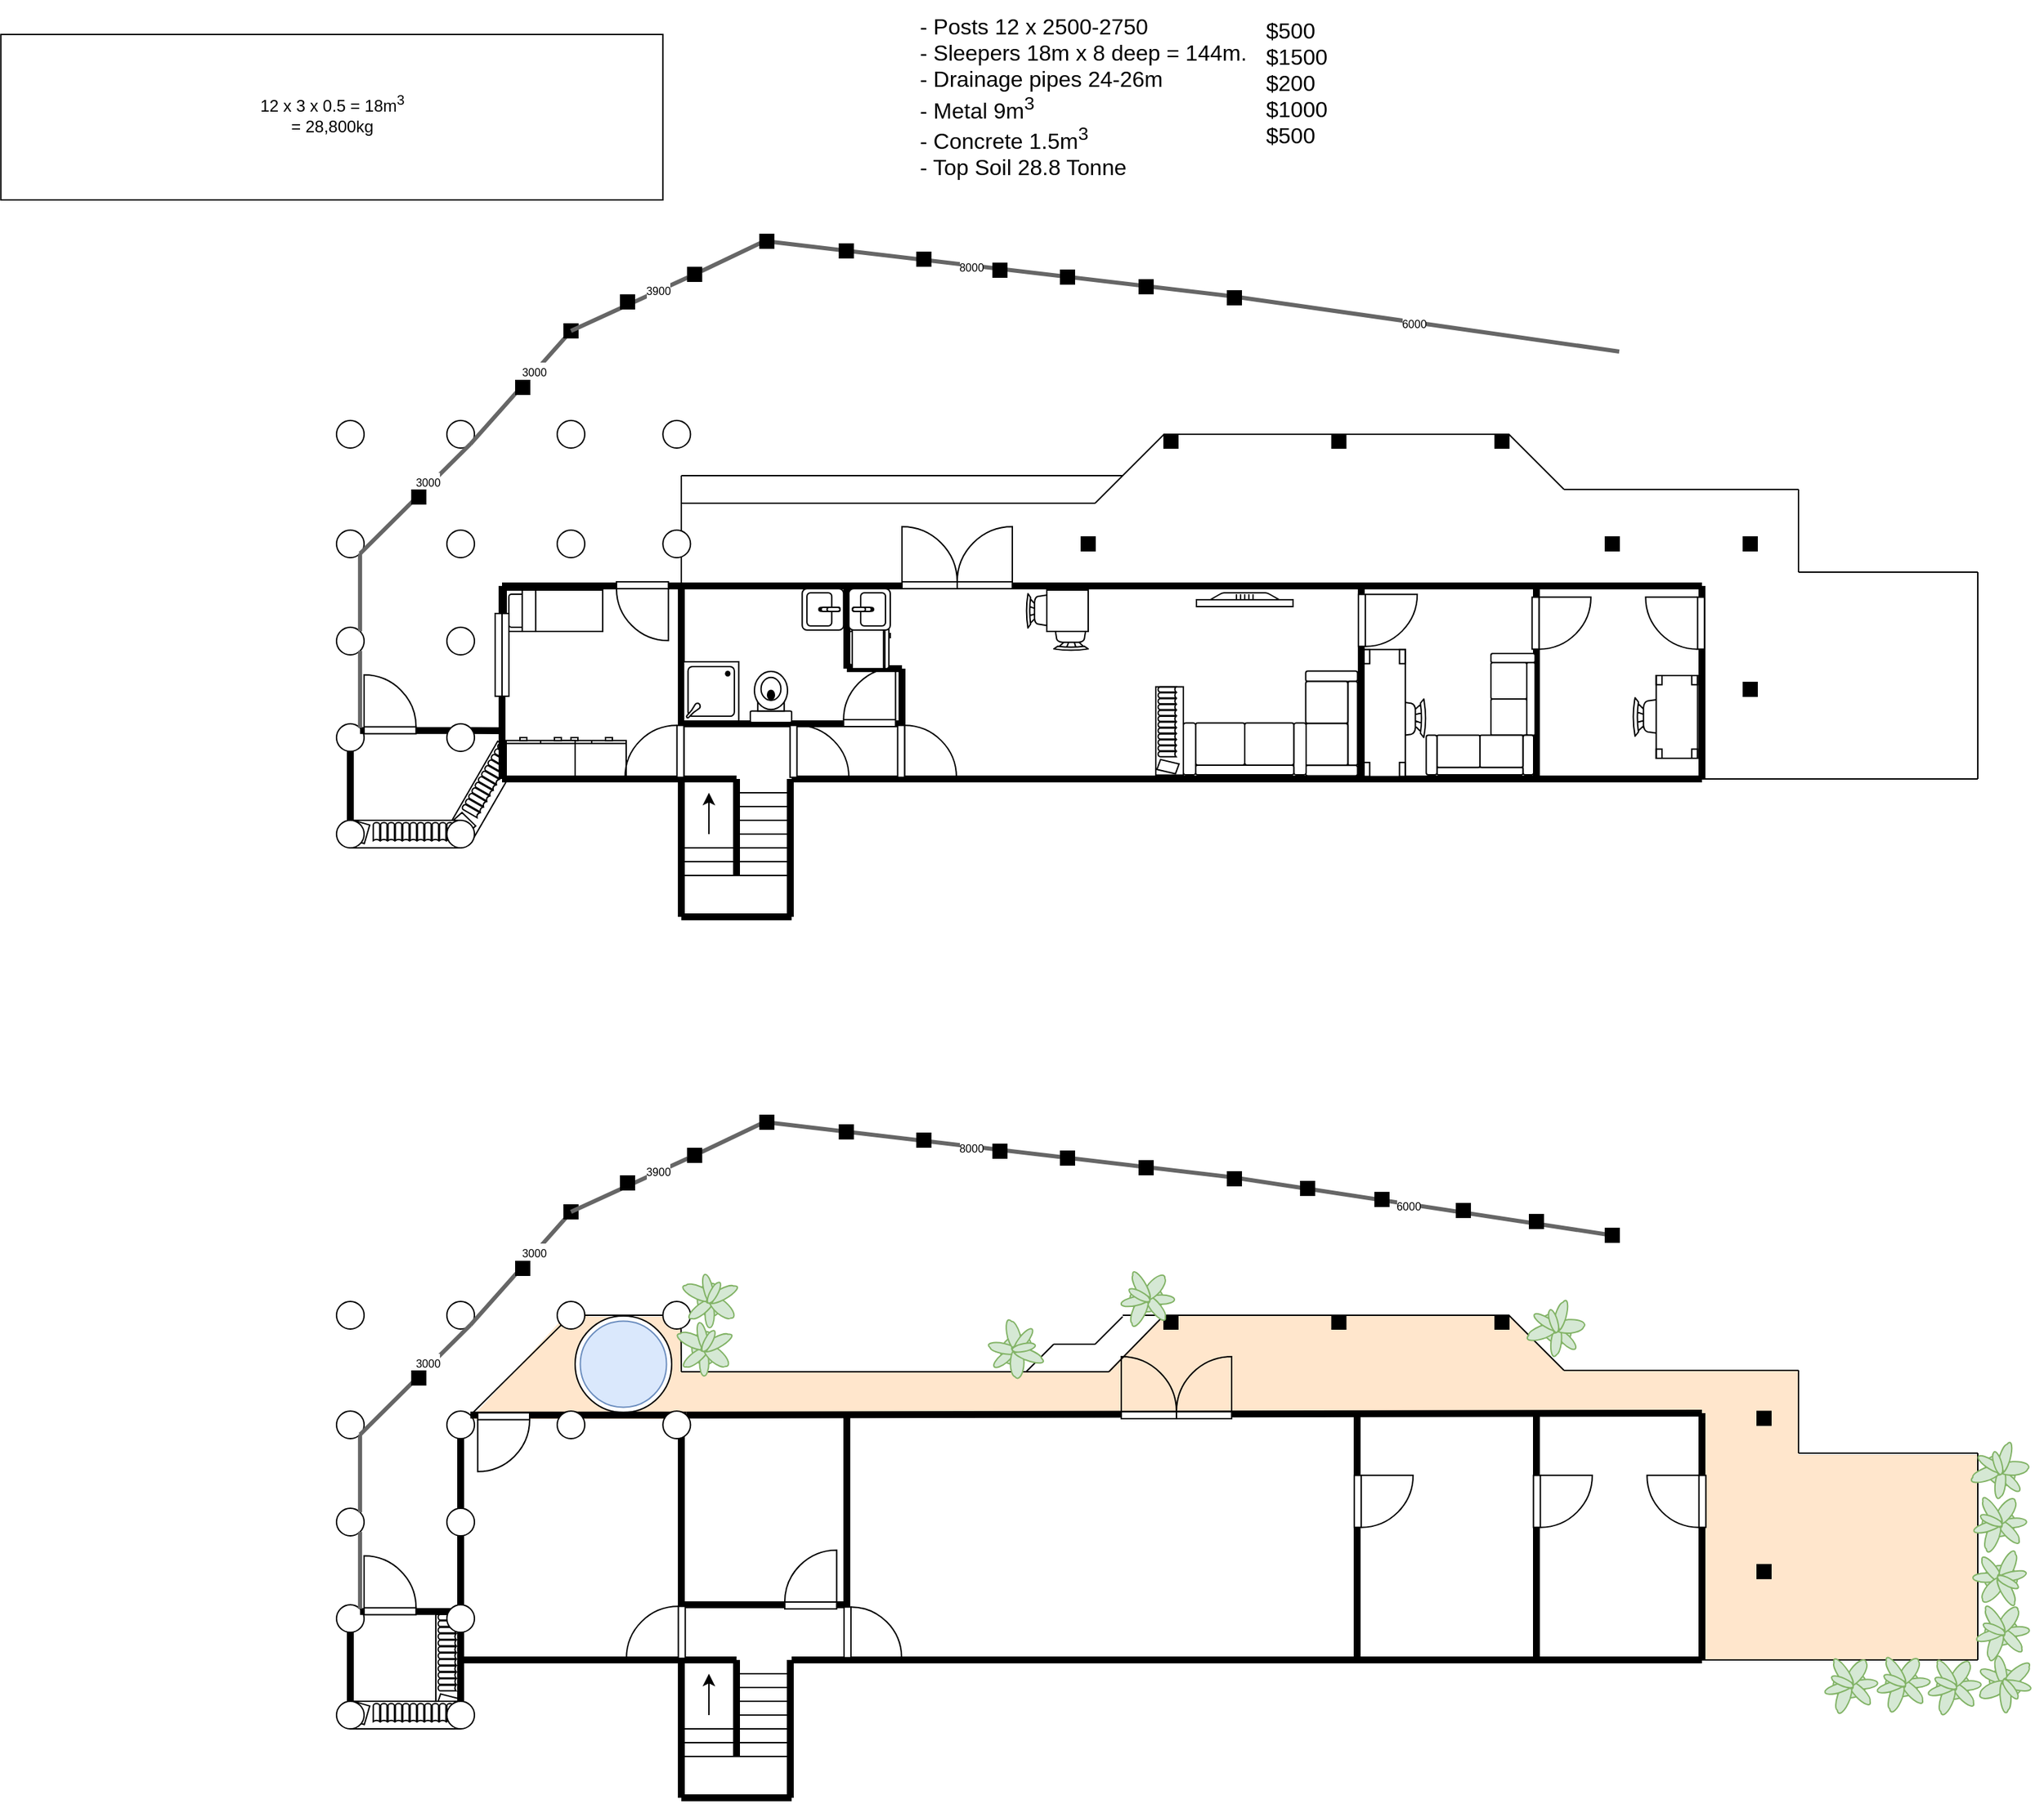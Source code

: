 <mxfile version="27.0.4">
  <diagram name="Page-1" id="iaeJkMmUDWYEsQgRDd_k">
    <mxGraphModel dx="1722" dy="1678" grid="1" gridSize="10" guides="1" tooltips="1" connect="1" arrows="1" fold="1" page="1" pageScale="1" pageWidth="827" pageHeight="1169" math="0" shadow="0">
      <root>
        <mxCell id="0" />
        <mxCell id="1" parent="0" />
        <mxCell id="kuIqpSutb5f7zw_z0I1X-358" value="" style="rounded=0;whiteSpace=wrap;html=1;fillColor=#ffe6cc;strokeColor=none;" vertex="1" parent="1">
          <mxGeometry x="660" y="650" width="70" height="69.75" as="geometry" />
        </mxCell>
        <mxCell id="kuIqpSutb5f7zw_z0I1X-357" value="" style="rounded=0;whiteSpace=wrap;html=1;fillColor=#ffe6cc;strokeColor=none;" vertex="1" parent="1">
          <mxGeometry x="660" y="710" width="200" height="149" as="geometry" />
        </mxCell>
        <mxCell id="kuIqpSutb5f7zw_z0I1X-355" value="" style="triangle;whiteSpace=wrap;html=1;rotation=-90;fillColor=#ffe6cc;strokeColor=none;" vertex="1" parent="1">
          <mxGeometry x="-197.81" y="565.32" width="83.75" height="154.38" as="geometry" />
        </mxCell>
        <mxCell id="kuIqpSutb5f7zw_z0I1X-354" value="" style="rounded=0;whiteSpace=wrap;html=1;fillColor=#ffe6cc;strokeColor=none;" vertex="1" parent="1">
          <mxGeometry x="-165" y="610" width="85" height="74" as="geometry" />
        </mxCell>
        <mxCell id="kuIqpSutb5f7zw_z0I1X-353" value="" style="shape=trapezoid;perimeter=trapezoidPerimeter;whiteSpace=wrap;html=1;fixedSize=1;size=60;fillColor=#ffe6cc;strokeColor=none;" vertex="1" parent="1">
          <mxGeometry x="210" y="609" width="370" height="60" as="geometry" />
        </mxCell>
        <mxCell id="kuIqpSutb5f7zw_z0I1X-352" value="" style="rounded=0;whiteSpace=wrap;html=1;fillColor=#ffe6cc;strokeColor=none;" vertex="1" parent="1">
          <mxGeometry x="-80.88" y="649.5" width="810.88" height="30.5" as="geometry" />
        </mxCell>
        <mxCell id="kuIqpSutb5f7zw_z0I1X-170" value="" style="verticalLabelPosition=bottom;html=1;verticalAlign=top;align=center;shape=mxgraph.floorplan.bookcase;rotation=-240;" vertex="1" parent="1">
          <mxGeometry x="-257" y="218" width="70" height="20" as="geometry" />
        </mxCell>
        <mxCell id="kuIqpSutb5f7zw_z0I1X-130" value="" style="verticalLabelPosition=bottom;html=1;verticalAlign=top;align=center;shape=mxgraph.floorplan.chair;shadow=0;flipH=1;flipV=1;" vertex="1" parent="1">
          <mxGeometry x="190" y="102" width="25" height="25" as="geometry" />
        </mxCell>
        <mxCell id="kuIqpSutb5f7zw_z0I1X-118" value="" style="verticalLabelPosition=bottom;html=1;verticalAlign=top;align=center;shape=mxgraph.floorplan.bookcase;rotation=-180;" vertex="1" parent="1">
          <mxGeometry x="-320" y="250" width="80" height="20" as="geometry" />
        </mxCell>
        <mxCell id="kuIqpSutb5f7zw_z0I1X-99" value="" style="verticalLabelPosition=bottom;html=1;verticalAlign=top;align=center;shape=mxgraph.floorplan.dresser;rotation=-180;" vertex="1" parent="1">
          <mxGeometry x="-170" y="190" width="50" height="28" as="geometry" />
        </mxCell>
        <mxCell id="kuIqpSutb5f7zw_z0I1X-95" value="" style="verticalLabelPosition=bottom;html=1;verticalAlign=top;align=center;shape=mxgraph.floorplan.chair;rotation=90;" vertex="1" parent="1">
          <mxGeometry x="430.0" y="160" width="28" height="32" as="geometry" />
        </mxCell>
        <mxCell id="kuIqpSutb5f7zw_z0I1X-91" value="" style="verticalLabelPosition=bottom;html=1;verticalAlign=top;align=center;shape=mxgraph.floorplan.chair;rotation=-90;" vertex="1" parent="1">
          <mxGeometry x="611.82" y="159" width="28" height="32" as="geometry" />
        </mxCell>
        <mxCell id="kuIqpSutb5f7zw_z0I1X-2" value="" style="endArrow=none;html=1;rounded=0;strokeWidth=5;" edge="1" parent="1">
          <mxGeometry width="50" height="50" relative="1" as="geometry">
            <mxPoint x="40" y="80" as="sourcePoint" />
            <mxPoint x="420" y="80" as="targetPoint" />
          </mxGeometry>
        </mxCell>
        <mxCell id="kuIqpSutb5f7zw_z0I1X-3" value="" style="endArrow=none;html=1;rounded=0;strokeWidth=5;" edge="1" parent="1">
          <mxGeometry width="50" height="50" relative="1" as="geometry">
            <mxPoint x="413" y="222" as="sourcePoint" />
            <mxPoint x="413" y="82" as="targetPoint" />
          </mxGeometry>
        </mxCell>
        <mxCell id="kuIqpSutb5f7zw_z0I1X-4" value="" style="endArrow=none;html=1;rounded=0;strokeWidth=5;" edge="1" parent="1">
          <mxGeometry width="50" height="50" relative="1" as="geometry">
            <mxPoint x="540" y="80" as="sourcePoint" />
            <mxPoint x="420" y="80" as="targetPoint" />
          </mxGeometry>
        </mxCell>
        <mxCell id="kuIqpSutb5f7zw_z0I1X-5" value="" style="endArrow=none;html=1;rounded=0;strokeWidth=5;" edge="1" parent="1">
          <mxGeometry width="50" height="50" relative="1" as="geometry">
            <mxPoint x="540" y="220" as="sourcePoint" />
            <mxPoint x="540" y="80" as="targetPoint" />
          </mxGeometry>
        </mxCell>
        <mxCell id="kuIqpSutb5f7zw_z0I1X-6" value="" style="endArrow=none;html=1;rounded=0;strokeWidth=5;" edge="1" parent="1">
          <mxGeometry width="50" height="50" relative="1" as="geometry">
            <mxPoint x="660" y="80" as="sourcePoint" />
            <mxPoint x="540" y="80" as="targetPoint" />
          </mxGeometry>
        </mxCell>
        <mxCell id="kuIqpSutb5f7zw_z0I1X-7" value="" style="endArrow=none;html=1;rounded=0;strokeWidth=5;" edge="1" parent="1">
          <mxGeometry width="50" height="50" relative="1" as="geometry">
            <mxPoint x="660" y="220" as="sourcePoint" />
            <mxPoint x="660" y="80" as="targetPoint" />
          </mxGeometry>
        </mxCell>
        <mxCell id="kuIqpSutb5f7zw_z0I1X-8" value="" style="endArrow=none;html=1;rounded=0;strokeWidth=5;" edge="1" parent="1">
          <mxGeometry width="50" height="50" relative="1" as="geometry">
            <mxPoint x="80" y="220" as="sourcePoint" />
            <mxPoint x="660" y="220" as="targetPoint" />
          </mxGeometry>
        </mxCell>
        <mxCell id="kuIqpSutb5f7zw_z0I1X-9" value="" style="endArrow=none;html=1;rounded=0;strokeWidth=5;" edge="1" parent="1">
          <mxGeometry width="50" height="50" relative="1" as="geometry">
            <mxPoint x="40" y="140" as="sourcePoint" />
            <mxPoint x="40" y="80" as="targetPoint" />
          </mxGeometry>
        </mxCell>
        <mxCell id="kuIqpSutb5f7zw_z0I1X-10" value="" style="endArrow=none;html=1;rounded=0;strokeWidth=5;" edge="1" parent="1">
          <mxGeometry width="50" height="50" relative="1" as="geometry">
            <mxPoint x="80" y="220" as="sourcePoint" />
            <mxPoint x="80" y="140" as="targetPoint" />
          </mxGeometry>
        </mxCell>
        <mxCell id="kuIqpSutb5f7zw_z0I1X-11" value="" style="endArrow=none;html=1;rounded=0;strokeWidth=5;" edge="1" parent="1">
          <mxGeometry width="50" height="50" relative="1" as="geometry">
            <mxPoint x="40" y="140" as="sourcePoint" />
            <mxPoint x="80" y="140" as="targetPoint" />
          </mxGeometry>
        </mxCell>
        <mxCell id="kuIqpSutb5f7zw_z0I1X-12" value="" style="endArrow=none;html=1;rounded=0;strokeWidth=5;" edge="1" parent="1">
          <mxGeometry width="50" height="50" relative="1" as="geometry">
            <mxPoint x="-80" y="80" as="sourcePoint" />
            <mxPoint x="40" y="80" as="targetPoint" />
          </mxGeometry>
        </mxCell>
        <mxCell id="kuIqpSutb5f7zw_z0I1X-13" value="" style="endArrow=none;html=1;rounded=0;strokeWidth=5;" edge="1" parent="1">
          <mxGeometry width="50" height="50" relative="1" as="geometry">
            <mxPoint x="-80" y="180" as="sourcePoint" />
            <mxPoint x="-80" y="80" as="targetPoint" />
          </mxGeometry>
        </mxCell>
        <mxCell id="kuIqpSutb5f7zw_z0I1X-14" value="" style="endArrow=none;html=1;rounded=0;strokeWidth=5;" edge="1" parent="1">
          <mxGeometry width="50" height="50" relative="1" as="geometry">
            <mxPoint x="80" y="180" as="sourcePoint" />
            <mxPoint x="-80" y="180" as="targetPoint" />
          </mxGeometry>
        </mxCell>
        <mxCell id="kuIqpSutb5f7zw_z0I1X-15" value="" style="endArrow=none;html=1;rounded=0;strokeWidth=5;" edge="1" parent="1">
          <mxGeometry width="50" height="50" relative="1" as="geometry">
            <mxPoint y="220" as="sourcePoint" />
            <mxPoint x="80" y="220" as="targetPoint" />
          </mxGeometry>
        </mxCell>
        <mxCell id="kuIqpSutb5f7zw_z0I1X-16" value="" style="endArrow=none;html=1;rounded=0;strokeWidth=5;" edge="1" parent="1">
          <mxGeometry width="50" height="50" relative="1" as="geometry">
            <mxPoint x="-210" y="80" as="sourcePoint" />
            <mxPoint x="-80" y="80" as="targetPoint" />
          </mxGeometry>
        </mxCell>
        <mxCell id="kuIqpSutb5f7zw_z0I1X-17" value="" style="endArrow=none;html=1;rounded=0;strokeWidth=5;" edge="1" parent="1" source="kuIqpSutb5f7zw_z0I1X-110">
          <mxGeometry width="50" height="50" relative="1" as="geometry">
            <mxPoint x="-210" y="220" as="sourcePoint" />
            <mxPoint x="-210" y="80" as="targetPoint" />
          </mxGeometry>
        </mxCell>
        <mxCell id="kuIqpSutb5f7zw_z0I1X-18" value="" style="endArrow=none;html=1;rounded=0;strokeWidth=5;" edge="1" parent="1">
          <mxGeometry width="50" height="50" relative="1" as="geometry">
            <mxPoint x="-80" y="220" as="sourcePoint" />
            <mxPoint x="-210" y="220" as="targetPoint" />
          </mxGeometry>
        </mxCell>
        <mxCell id="kuIqpSutb5f7zw_z0I1X-19" value="" style="endArrow=none;html=1;rounded=0;strokeWidth=5;" edge="1" parent="1">
          <mxGeometry width="50" height="50" relative="1" as="geometry">
            <mxPoint x="-80" y="220" as="sourcePoint" />
            <mxPoint x="-80" y="180" as="targetPoint" />
          </mxGeometry>
        </mxCell>
        <mxCell id="kuIqpSutb5f7zw_z0I1X-20" value="" style="endArrow=none;html=1;rounded=0;strokeWidth=5;" edge="1" parent="1">
          <mxGeometry width="50" height="50" relative="1" as="geometry">
            <mxPoint x="-1" y="320" as="sourcePoint" />
            <mxPoint x="-1" y="220" as="targetPoint" />
          </mxGeometry>
        </mxCell>
        <mxCell id="kuIqpSutb5f7zw_z0I1X-21" value="" style="endArrow=none;html=1;rounded=0;strokeWidth=5;" edge="1" parent="1">
          <mxGeometry width="50" height="50" relative="1" as="geometry">
            <mxPoint x="-80" y="320" as="sourcePoint" />
            <mxPoint x="-80" y="220" as="targetPoint" />
          </mxGeometry>
        </mxCell>
        <mxCell id="kuIqpSutb5f7zw_z0I1X-22" value="" style="endArrow=none;html=1;rounded=0;strokeWidth=5;" edge="1" parent="1">
          <mxGeometry width="50" height="50" relative="1" as="geometry">
            <mxPoint y="320" as="sourcePoint" />
            <mxPoint x="-80" y="320" as="targetPoint" />
          </mxGeometry>
        </mxCell>
        <mxCell id="kuIqpSutb5f7zw_z0I1X-23" value="" style="endArrow=none;html=1;rounded=0;strokeWidth=5;" edge="1" parent="1">
          <mxGeometry width="50" height="50" relative="1" as="geometry">
            <mxPoint x="-40" y="220" as="sourcePoint" />
            <mxPoint x="-80" y="220" as="targetPoint" />
          </mxGeometry>
        </mxCell>
        <mxCell id="kuIqpSutb5f7zw_z0I1X-24" value="" style="endArrow=none;html=1;rounded=0;strokeWidth=5;" edge="1" parent="1">
          <mxGeometry width="50" height="50" relative="1" as="geometry">
            <mxPoint x="-40" y="290" as="sourcePoint" />
            <mxPoint x="-40" y="220" as="targetPoint" />
          </mxGeometry>
        </mxCell>
        <mxCell id="kuIqpSutb5f7zw_z0I1X-25" value="" style="endArrow=none;html=1;rounded=0;" edge="1" parent="1">
          <mxGeometry width="50" height="50" relative="1" as="geometry">
            <mxPoint x="-40" y="240" as="sourcePoint" />
            <mxPoint y="240" as="targetPoint" />
          </mxGeometry>
        </mxCell>
        <mxCell id="kuIqpSutb5f7zw_z0I1X-26" value="" style="endArrow=none;html=1;rounded=0;" edge="1" parent="1">
          <mxGeometry width="50" height="50" relative="1" as="geometry">
            <mxPoint x="-40" y="250" as="sourcePoint" />
            <mxPoint y="250" as="targetPoint" />
          </mxGeometry>
        </mxCell>
        <mxCell id="kuIqpSutb5f7zw_z0I1X-27" value="" style="endArrow=none;html=1;rounded=0;" edge="1" parent="1">
          <mxGeometry width="50" height="50" relative="1" as="geometry">
            <mxPoint x="-40" y="260" as="sourcePoint" />
            <mxPoint y="260" as="targetPoint" />
          </mxGeometry>
        </mxCell>
        <mxCell id="kuIqpSutb5f7zw_z0I1X-28" value="" style="endArrow=none;html=1;rounded=0;" edge="1" parent="1">
          <mxGeometry width="50" height="50" relative="1" as="geometry">
            <mxPoint x="-40" y="270" as="sourcePoint" />
            <mxPoint y="270" as="targetPoint" />
          </mxGeometry>
        </mxCell>
        <mxCell id="kuIqpSutb5f7zw_z0I1X-29" value="" style="endArrow=none;html=1;rounded=0;" edge="1" parent="1">
          <mxGeometry width="50" height="50" relative="1" as="geometry">
            <mxPoint x="-40" y="280" as="sourcePoint" />
            <mxPoint y="280" as="targetPoint" />
          </mxGeometry>
        </mxCell>
        <mxCell id="kuIqpSutb5f7zw_z0I1X-30" value="" style="endArrow=none;html=1;rounded=0;" edge="1" parent="1">
          <mxGeometry width="50" height="50" relative="1" as="geometry">
            <mxPoint x="-40" y="290" as="sourcePoint" />
            <mxPoint y="290" as="targetPoint" />
          </mxGeometry>
        </mxCell>
        <mxCell id="kuIqpSutb5f7zw_z0I1X-31" value="" style="endArrow=none;html=1;rounded=0;" edge="1" parent="1">
          <mxGeometry width="50" height="50" relative="1" as="geometry">
            <mxPoint x="-40" y="230" as="sourcePoint" />
            <mxPoint y="230" as="targetPoint" />
          </mxGeometry>
        </mxCell>
        <mxCell id="kuIqpSutb5f7zw_z0I1X-32" value="" style="endArrow=none;html=1;rounded=0;" edge="1" parent="1">
          <mxGeometry width="50" height="50" relative="1" as="geometry">
            <mxPoint x="-80" y="290" as="sourcePoint" />
            <mxPoint x="-40" y="290" as="targetPoint" />
          </mxGeometry>
        </mxCell>
        <mxCell id="kuIqpSutb5f7zw_z0I1X-33" value="" style="endArrow=none;html=1;rounded=0;" edge="1" parent="1">
          <mxGeometry width="50" height="50" relative="1" as="geometry">
            <mxPoint x="-80" y="270" as="sourcePoint" />
            <mxPoint x="-40" y="270" as="targetPoint" />
          </mxGeometry>
        </mxCell>
        <mxCell id="kuIqpSutb5f7zw_z0I1X-34" value="" style="endArrow=none;html=1;rounded=0;" edge="1" parent="1">
          <mxGeometry width="50" height="50" relative="1" as="geometry">
            <mxPoint x="-80" y="280" as="sourcePoint" />
            <mxPoint x="-40" y="280" as="targetPoint" />
          </mxGeometry>
        </mxCell>
        <mxCell id="kuIqpSutb5f7zw_z0I1X-35" value="" style="endArrow=classic;html=1;rounded=0;" edge="1" parent="1">
          <mxGeometry width="50" height="50" relative="1" as="geometry">
            <mxPoint x="-60" y="260" as="sourcePoint" />
            <mxPoint x="-60" y="230" as="targetPoint" />
          </mxGeometry>
        </mxCell>
        <mxCell id="kuIqpSutb5f7zw_z0I1X-36" value="" style="verticalLabelPosition=bottom;html=1;verticalAlign=top;align=center;shape=mxgraph.floorplan.doorLeft;aspect=fixed;rotation=-90;" vertex="1" parent="1">
          <mxGeometry x="78" y="180" width="37.65" height="40" as="geometry" />
        </mxCell>
        <mxCell id="kuIqpSutb5f7zw_z0I1X-37" value="" style="verticalLabelPosition=bottom;html=1;verticalAlign=top;align=center;shape=mxgraph.floorplan.doorLeft;aspect=fixed;rotation=-90;" vertex="1" parent="1">
          <mxGeometry y="180" width="37.65" height="40" as="geometry" />
        </mxCell>
        <mxCell id="kuIqpSutb5f7zw_z0I1X-38" value="" style="verticalLabelPosition=bottom;html=1;verticalAlign=top;align=center;shape=mxgraph.floorplan.doorLeft;aspect=fixed;rotation=0;flipV=0;flipH=1;" vertex="1" parent="1">
          <mxGeometry x="-127" y="77" width="37.65" height="40" as="geometry" />
        </mxCell>
        <mxCell id="kuIqpSutb5f7zw_z0I1X-39" value="" style="verticalLabelPosition=bottom;html=1;verticalAlign=top;align=center;shape=mxgraph.floorplan.doorLeft;aspect=fixed;rotation=-180;" vertex="1" parent="1">
          <mxGeometry x="37.65" y="142" width="37.65" height="40" as="geometry" />
        </mxCell>
        <mxCell id="kuIqpSutb5f7zw_z0I1X-42" value="" style="verticalLabelPosition=bottom;html=1;verticalAlign=top;align=center;shape=mxgraph.floorplan.doorLeft;aspect=fixed;rotation=-90;flipH=1;" vertex="1" parent="1">
          <mxGeometry x="412.09" y="85" width="37.65" height="40" as="geometry" />
        </mxCell>
        <mxCell id="kuIqpSutb5f7zw_z0I1X-43" value="" style="verticalLabelPosition=bottom;html=1;verticalAlign=top;align=center;shape=mxgraph.floorplan.doorLeft;aspect=fixed;rotation=-90;flipH=1;" vertex="1" parent="1">
          <mxGeometry x="538" y="87" width="37.65" height="40" as="geometry" />
        </mxCell>
        <mxCell id="kuIqpSutb5f7zw_z0I1X-44" value="" style="verticalLabelPosition=bottom;html=1;verticalAlign=top;align=center;shape=mxgraph.floorplan.doorLeft;aspect=fixed;rotation=-90;flipH=1;flipV=1;" vertex="1" parent="1">
          <mxGeometry x="623" y="87" width="37.65" height="40" as="geometry" />
        </mxCell>
        <mxCell id="kuIqpSutb5f7zw_z0I1X-45" value="" style="verticalLabelPosition=bottom;html=1;verticalAlign=top;align=center;shape=mxgraph.floorplan.doorLeft;aspect=fixed;rotation=-90;flipH=0;flipV=1;" vertex="1" parent="1">
          <mxGeometry x="-117" y="180" width="37.65" height="40" as="geometry" />
        </mxCell>
        <mxCell id="kuIqpSutb5f7zw_z0I1X-46" value="" style="verticalLabelPosition=bottom;html=1;verticalAlign=top;align=center;shape=mxgraph.floorplan.doorDouble;aspect=fixed;flipV=1;" vertex="1" parent="1">
          <mxGeometry x="80" y="39.5" width="80" height="42.5" as="geometry" />
        </mxCell>
        <mxCell id="kuIqpSutb5f7zw_z0I1X-48" value="" style="ellipse;whiteSpace=wrap;html=1;aspect=fixed;" vertex="1" parent="1">
          <mxGeometry x="-93.35" y="-40" width="20" height="20" as="geometry" />
        </mxCell>
        <mxCell id="kuIqpSutb5f7zw_z0I1X-49" value="" style="ellipse;whiteSpace=wrap;html=1;aspect=fixed;" vertex="1" parent="1">
          <mxGeometry x="-170" y="39.5" width="20" height="20" as="geometry" />
        </mxCell>
        <mxCell id="kuIqpSutb5f7zw_z0I1X-50" value="" style="ellipse;whiteSpace=wrap;html=1;aspect=fixed;" vertex="1" parent="1">
          <mxGeometry x="-250" y="39.5" width="20" height="20" as="geometry" />
        </mxCell>
        <mxCell id="kuIqpSutb5f7zw_z0I1X-51" value="" style="ellipse;whiteSpace=wrap;html=1;aspect=fixed;" vertex="1" parent="1">
          <mxGeometry x="-330" y="39.5" width="20" height="20" as="geometry" />
        </mxCell>
        <mxCell id="kuIqpSutb5f7zw_z0I1X-52" value="" style="ellipse;whiteSpace=wrap;html=1;aspect=fixed;" vertex="1" parent="1">
          <mxGeometry x="-330" y="-40" width="20" height="20" as="geometry" />
        </mxCell>
        <mxCell id="kuIqpSutb5f7zw_z0I1X-53" value="" style="ellipse;whiteSpace=wrap;html=1;aspect=fixed;" vertex="1" parent="1">
          <mxGeometry x="-250" y="-40" width="20" height="20" as="geometry" />
        </mxCell>
        <mxCell id="kuIqpSutb5f7zw_z0I1X-54" value="" style="ellipse;whiteSpace=wrap;html=1;aspect=fixed;" vertex="1" parent="1">
          <mxGeometry x="-170" y="-40" width="20" height="20" as="geometry" />
        </mxCell>
        <mxCell id="kuIqpSutb5f7zw_z0I1X-55" value="" style="ellipse;whiteSpace=wrap;html=1;aspect=fixed;" vertex="1" parent="1">
          <mxGeometry x="-250" y="110" width="20" height="20" as="geometry" />
        </mxCell>
        <mxCell id="kuIqpSutb5f7zw_z0I1X-56" value="" style="ellipse;whiteSpace=wrap;html=1;aspect=fixed;" vertex="1" parent="1">
          <mxGeometry x="-330" y="110" width="20" height="20" as="geometry" />
        </mxCell>
        <mxCell id="kuIqpSutb5f7zw_z0I1X-57" value="" style="endArrow=none;html=1;rounded=0;" edge="1" parent="1">
          <mxGeometry width="50" height="50" relative="1" as="geometry">
            <mxPoint x="-80" as="sourcePoint" />
            <mxPoint x="240" as="targetPoint" />
          </mxGeometry>
        </mxCell>
        <mxCell id="kuIqpSutb5f7zw_z0I1X-58" value="" style="endArrow=none;html=1;rounded=0;exitX=1;exitY=1;exitDx=0;exitDy=0;entryX=1;entryY=1;entryDx=0;entryDy=0;flowAnimation=0;strokeWidth=3;fillColor=#f5f5f5;strokeColor=#666666;fontSize=10;" edge="1" parent="1" source="kuIqpSutb5f7zw_z0I1X-51" target="kuIqpSutb5f7zw_z0I1X-53">
          <mxGeometry width="50" height="50" relative="1" as="geometry">
            <mxPoint x="-90" y="10" as="sourcePoint" />
            <mxPoint x="-40" y="-40" as="targetPoint" />
          </mxGeometry>
        </mxCell>
        <mxCell id="kuIqpSutb5f7zw_z0I1X-107" value="&lt;font style=&quot;font-size: 8px;&quot;&gt;3000&lt;/font&gt;" style="edgeLabel;html=1;align=center;verticalAlign=middle;resizable=0;points=[];labelBackgroundColor=default;" vertex="1" connectable="0" parent="kuIqpSutb5f7zw_z0I1X-58">
          <mxGeometry x="-0.01" y="1" relative="1" as="geometry">
            <mxPoint x="10" y="-13" as="offset" />
          </mxGeometry>
        </mxCell>
        <mxCell id="kuIqpSutb5f7zw_z0I1X-59" value="" style="endArrow=none;html=1;rounded=0;entryX=1;entryY=1;entryDx=0;entryDy=0;flowAnimation=0;strokeWidth=3;fillColor=#f5f5f5;strokeColor=#666666;exitX=1;exitY=0;exitDx=0;exitDy=0;" edge="1" parent="1" source="kuIqpSutb5f7zw_z0I1X-56" target="kuIqpSutb5f7zw_z0I1X-51">
          <mxGeometry width="50" height="50" relative="1" as="geometry">
            <mxPoint x="-340" y="100" as="sourcePoint" />
            <mxPoint x="-223" y="-13" as="targetPoint" />
          </mxGeometry>
        </mxCell>
        <mxCell id="kuIqpSutb5f7zw_z0I1X-61" value="" style="endArrow=none;html=1;rounded=0;" edge="1" parent="1">
          <mxGeometry width="50" height="50" relative="1" as="geometry">
            <mxPoint x="-80" y="80" as="sourcePoint" />
            <mxPoint x="-80" as="targetPoint" />
          </mxGeometry>
        </mxCell>
        <mxCell id="kuIqpSutb5f7zw_z0I1X-62" value="" style="endArrow=none;html=1;rounded=0;" edge="1" parent="1">
          <mxGeometry width="50" height="50" relative="1" as="geometry">
            <mxPoint x="-80" y="20" as="sourcePoint" />
            <mxPoint x="220" y="20" as="targetPoint" />
          </mxGeometry>
        </mxCell>
        <mxCell id="kuIqpSutb5f7zw_z0I1X-64" value="" style="endArrow=none;html=1;rounded=0;" edge="1" parent="1">
          <mxGeometry width="50" height="50" relative="1" as="geometry">
            <mxPoint x="220" y="20" as="sourcePoint" />
            <mxPoint x="270" y="-30" as="targetPoint" />
          </mxGeometry>
        </mxCell>
        <mxCell id="kuIqpSutb5f7zw_z0I1X-65" value="" style="endArrow=none;html=1;rounded=0;" edge="1" parent="1">
          <mxGeometry width="50" height="50" relative="1" as="geometry">
            <mxPoint x="270" y="-30" as="sourcePoint" />
            <mxPoint x="520" y="-30" as="targetPoint" />
          </mxGeometry>
        </mxCell>
        <mxCell id="kuIqpSutb5f7zw_z0I1X-66" value="" style="endArrow=none;html=1;rounded=0;" edge="1" parent="1">
          <mxGeometry width="50" height="50" relative="1" as="geometry">
            <mxPoint x="520" y="-30" as="sourcePoint" />
            <mxPoint x="560" y="10" as="targetPoint" />
          </mxGeometry>
        </mxCell>
        <mxCell id="kuIqpSutb5f7zw_z0I1X-67" value="" style="endArrow=none;html=1;rounded=0;" edge="1" parent="1">
          <mxGeometry width="50" height="50" relative="1" as="geometry">
            <mxPoint x="730" y="10" as="sourcePoint" />
            <mxPoint x="730" y="70" as="targetPoint" />
          </mxGeometry>
        </mxCell>
        <mxCell id="kuIqpSutb5f7zw_z0I1X-68" value="" style="endArrow=none;html=1;rounded=0;" edge="1" parent="1">
          <mxGeometry width="50" height="50" relative="1" as="geometry">
            <mxPoint x="730" y="70" as="sourcePoint" />
            <mxPoint x="860" y="70" as="targetPoint" />
          </mxGeometry>
        </mxCell>
        <mxCell id="kuIqpSutb5f7zw_z0I1X-69" value="" style="endArrow=none;html=1;rounded=0;" edge="1" parent="1">
          <mxGeometry width="50" height="50" relative="1" as="geometry">
            <mxPoint x="560" y="10" as="sourcePoint" />
            <mxPoint x="730" y="10" as="targetPoint" />
          </mxGeometry>
        </mxCell>
        <mxCell id="kuIqpSutb5f7zw_z0I1X-70" value="" style="endArrow=none;html=1;rounded=0;" edge="1" parent="1">
          <mxGeometry width="50" height="50" relative="1" as="geometry">
            <mxPoint x="860" y="220" as="sourcePoint" />
            <mxPoint x="860" y="70" as="targetPoint" />
          </mxGeometry>
        </mxCell>
        <mxCell id="kuIqpSutb5f7zw_z0I1X-72" value="" style="ellipse;whiteSpace=wrap;html=1;aspect=fixed;" vertex="1" parent="1">
          <mxGeometry x="-330" y="180" width="20" height="20" as="geometry" />
        </mxCell>
        <mxCell id="kuIqpSutb5f7zw_z0I1X-74" value="" style="endArrow=none;html=1;rounded=0;flowAnimation=0;strokeWidth=3;fillColor=#f5f5f5;strokeColor=#666666;exitX=1;exitY=1;exitDx=0;exitDy=0;" edge="1" parent="1" source="kuIqpSutb5f7zw_z0I1X-53">
          <mxGeometry width="50" height="50" relative="1" as="geometry">
            <mxPoint x="-190" y="-30" as="sourcePoint" />
            <mxPoint x="-159" y="-106" as="targetPoint" />
          </mxGeometry>
        </mxCell>
        <mxCell id="kuIqpSutb5f7zw_z0I1X-108" value="&lt;font style=&quot;font-size: 8px;&quot;&gt;3000&lt;/font&gt;" style="edgeLabel;html=1;align=center;verticalAlign=middle;resizable=0;points=[];" vertex="1" connectable="0" parent="kuIqpSutb5f7zw_z0I1X-74">
          <mxGeometry x="0.022" y="1" relative="1" as="geometry">
            <mxPoint x="9" y="-10" as="offset" />
          </mxGeometry>
        </mxCell>
        <mxCell id="kuIqpSutb5f7zw_z0I1X-75" value="" style="endArrow=none;html=1;rounded=0;flowAnimation=0;strokeWidth=3;fillColor=#f5f5f5;strokeColor=#666666;" edge="1" parent="1" source="kuIqpSutb5f7zw_z0I1X-149">
          <mxGeometry width="50" height="50" relative="1" as="geometry">
            <mxPoint x="-160" y="-105" as="sourcePoint" />
            <mxPoint x="-20" y="-170" as="targetPoint" />
          </mxGeometry>
        </mxCell>
        <mxCell id="kuIqpSutb5f7zw_z0I1X-76" value="" style="endArrow=none;html=1;rounded=0;flowAnimation=0;strokeWidth=3;fillColor=#f5f5f5;strokeColor=#666666;" edge="1" parent="1" source="kuIqpSutb5f7zw_z0I1X-136">
          <mxGeometry width="50" height="50" relative="1" as="geometry">
            <mxPoint x="320" y="-130" as="sourcePoint" />
            <mxPoint x="-20" y="-170" as="targetPoint" />
          </mxGeometry>
        </mxCell>
        <mxCell id="kuIqpSutb5f7zw_z0I1X-77" value="" style="endArrow=none;html=1;rounded=0;flowAnimation=0;strokeWidth=3;fillColor=#f5f5f5;strokeColor=#666666;" edge="1" parent="1">
          <mxGeometry width="50" height="50" relative="1" as="geometry">
            <mxPoint x="600" y="-90" as="sourcePoint" />
            <mxPoint x="320" y="-130" as="targetPoint" />
          </mxGeometry>
        </mxCell>
        <mxCell id="kuIqpSutb5f7zw_z0I1X-134" value="&lt;font style=&quot;font-size: 8px;&quot;&gt;6000&lt;/font&gt;" style="edgeLabel;html=1;align=center;verticalAlign=middle;resizable=0;points=[];" vertex="1" connectable="0" parent="kuIqpSutb5f7zw_z0I1X-77">
          <mxGeometry x="0.063" relative="1" as="geometry">
            <mxPoint as="offset" />
          </mxGeometry>
        </mxCell>
        <mxCell id="kuIqpSutb5f7zw_z0I1X-79" value="" style="endArrow=none;html=1;rounded=0;strokeWidth=5;exitX=1;exitY=0;exitDx=0;exitDy=0;entryX=0;entryY=0;entryDx=0;entryDy=0;" edge="1" parent="1">
          <mxGeometry width="50" height="50" relative="1" as="geometry">
            <mxPoint x="-312.929" y="184.929" as="sourcePoint" />
            <mxPoint x="-247.071" y="184.929" as="targetPoint" />
          </mxGeometry>
        </mxCell>
        <mxCell id="kuIqpSutb5f7zw_z0I1X-82" value="" style="verticalLabelPosition=bottom;html=1;verticalAlign=top;align=center;shape=mxgraph.floorplan.refrigerator;rotation=-90;" vertex="1" parent="1">
          <mxGeometry x="41.47" y="110" width="30" height="30" as="geometry" />
        </mxCell>
        <mxCell id="kuIqpSutb5f7zw_z0I1X-81" value="" style="verticalLabelPosition=bottom;html=1;verticalAlign=top;align=center;shape=mxgraph.floorplan.sink_22;rotation=-90;" vertex="1" parent="1">
          <mxGeometry x="41.47" y="82" width="30" height="30" as="geometry" />
        </mxCell>
        <mxCell id="kuIqpSutb5f7zw_z0I1X-83" value="" style="verticalLabelPosition=bottom;html=1;verticalAlign=top;align=center;shape=mxgraph.floorplan.toilet;rotation=-180;" vertex="1" parent="1">
          <mxGeometry x="-30" y="142" width="30" height="37" as="geometry" />
        </mxCell>
        <mxCell id="kuIqpSutb5f7zw_z0I1X-85" value="" style="verticalLabelPosition=bottom;html=1;verticalAlign=top;align=center;shape=mxgraph.floorplan.sink_22;rotation=90;" vertex="1" parent="1">
          <mxGeometry x="7.65" y="82" width="30" height="30" as="geometry" />
        </mxCell>
        <mxCell id="kuIqpSutb5f7zw_z0I1X-86" value="" style="verticalLabelPosition=bottom;html=1;verticalAlign=top;align=center;shape=mxgraph.floorplan.shower2;rotation=-180;" vertex="1" parent="1">
          <mxGeometry x="-78.35" y="135" width="40" height="43" as="geometry" />
        </mxCell>
        <mxCell id="kuIqpSutb5f7zw_z0I1X-90" value="" style="verticalLabelPosition=bottom;html=1;verticalAlign=top;align=center;shape=mxgraph.floorplan.table;rotation=90;" vertex="1" parent="1">
          <mxGeometry x="611.82" y="160" width="60" height="30" as="geometry" />
        </mxCell>
        <mxCell id="kuIqpSutb5f7zw_z0I1X-94" value="" style="verticalLabelPosition=bottom;html=1;verticalAlign=top;align=center;shape=mxgraph.floorplan.table;rotation=90;" vertex="1" parent="1">
          <mxGeometry x="383.83" y="157.21" width="92.17" height="30" as="geometry" />
        </mxCell>
        <mxCell id="kuIqpSutb5f7zw_z0I1X-97" value="" style="verticalLabelPosition=bottom;html=1;verticalAlign=top;align=center;shape=mxgraph.floorplan.bed_single;rotation=-90;" vertex="1" parent="1">
          <mxGeometry x="-187" y="63" width="30" height="70" as="geometry" />
        </mxCell>
        <mxCell id="kuIqpSutb5f7zw_z0I1X-98" value="" style="verticalLabelPosition=bottom;html=1;verticalAlign=top;align=center;shape=mxgraph.floorplan.dresser;rotation=-180;" vertex="1" parent="1">
          <mxGeometry x="-207" y="190" width="50" height="28" as="geometry" />
        </mxCell>
        <mxCell id="kuIqpSutb5f7zw_z0I1X-100" value="" style="whiteSpace=wrap;html=1;aspect=fixed;fillColor=#000000;" vertex="1" parent="1">
          <mxGeometry x="270" y="-30" width="10" height="10" as="geometry" />
        </mxCell>
        <mxCell id="kuIqpSutb5f7zw_z0I1X-101" value="" style="whiteSpace=wrap;html=1;aspect=fixed;fillColor=#000000;" vertex="1" parent="1">
          <mxGeometry x="391.74" y="-30" width="10" height="10" as="geometry" />
        </mxCell>
        <mxCell id="kuIqpSutb5f7zw_z0I1X-102" value="" style="whiteSpace=wrap;html=1;aspect=fixed;fillColor=#000000;" vertex="1" parent="1">
          <mxGeometry x="510" y="-30" width="10" height="10" as="geometry" />
        </mxCell>
        <mxCell id="kuIqpSutb5f7zw_z0I1X-103" value="" style="whiteSpace=wrap;html=1;aspect=fixed;fillColor=#000000;" vertex="1" parent="1">
          <mxGeometry x="690.0" y="44.5" width="10" height="10" as="geometry" />
        </mxCell>
        <mxCell id="kuIqpSutb5f7zw_z0I1X-104" value="" style="whiteSpace=wrap;html=1;aspect=fixed;fillColor=#000000;" vertex="1" parent="1">
          <mxGeometry x="590.0" y="44.5" width="10" height="10" as="geometry" />
        </mxCell>
        <mxCell id="kuIqpSutb5f7zw_z0I1X-105" value="" style="whiteSpace=wrap;html=1;aspect=fixed;fillColor=#000000;" vertex="1" parent="1">
          <mxGeometry x="210.0" y="44.5" width="10" height="10" as="geometry" />
        </mxCell>
        <mxCell id="kuIqpSutb5f7zw_z0I1X-106" value="" style="whiteSpace=wrap;html=1;aspect=fixed;fillColor=#000000;" vertex="1" parent="1">
          <mxGeometry x="690.0" y="150" width="10" height="10" as="geometry" />
        </mxCell>
        <mxCell id="kuIqpSutb5f7zw_z0I1X-111" value="" style="endArrow=none;html=1;rounded=0;strokeWidth=5;" edge="1" parent="1" target="kuIqpSutb5f7zw_z0I1X-110">
          <mxGeometry width="50" height="50" relative="1" as="geometry">
            <mxPoint x="-210" y="220" as="sourcePoint" />
            <mxPoint x="-210" y="80" as="targetPoint" />
          </mxGeometry>
        </mxCell>
        <mxCell id="kuIqpSutb5f7zw_z0I1X-110" value="" style="verticalLabelPosition=bottom;html=1;verticalAlign=top;align=center;shape=mxgraph.floorplan.window;rotation=-90;" vertex="1" parent="1">
          <mxGeometry x="-240" y="125" width="60" height="10" as="geometry" />
        </mxCell>
        <mxCell id="kuIqpSutb5f7zw_z0I1X-112" value="" style="endArrow=none;html=1;rounded=0;entryX=1;entryY=1;entryDx=0;entryDy=0;flowAnimation=0;strokeWidth=3;fillColor=#f5f5f5;strokeColor=#666666;exitX=1;exitY=0;exitDx=0;exitDy=0;" edge="1" parent="1" source="kuIqpSutb5f7zw_z0I1X-72" target="kuIqpSutb5f7zw_z0I1X-56">
          <mxGeometry width="50" height="50" relative="1" as="geometry">
            <mxPoint x="-310.69" y="182" as="sourcePoint" />
            <mxPoint x="-310.69" y="126" as="targetPoint" />
          </mxGeometry>
        </mxCell>
        <mxCell id="kuIqpSutb5f7zw_z0I1X-113" value="" style="verticalLabelPosition=bottom;html=1;verticalAlign=top;align=center;shape=mxgraph.floorplan.doorLeft;aspect=fixed;rotation=0;flipV=1;flipH=0;" vertex="1" parent="1">
          <mxGeometry x="-310" y="147.21" width="37.65" height="40" as="geometry" />
        </mxCell>
        <mxCell id="kuIqpSutb5f7zw_z0I1X-114" value="" style="ellipse;whiteSpace=wrap;html=1;aspect=fixed;" vertex="1" parent="1">
          <mxGeometry x="-330" y="250" width="20" height="20" as="geometry" />
        </mxCell>
        <mxCell id="kuIqpSutb5f7zw_z0I1X-115" value="" style="ellipse;whiteSpace=wrap;html=1;aspect=fixed;" vertex="1" parent="1">
          <mxGeometry x="-250" y="250" width="20" height="20" as="geometry" />
        </mxCell>
        <mxCell id="kuIqpSutb5f7zw_z0I1X-116" value="" style="endArrow=none;html=1;rounded=0;strokeWidth=5;exitX=0.5;exitY=1;exitDx=0;exitDy=0;entryX=0.5;entryY=0;entryDx=0;entryDy=0;" edge="1" parent="1" source="kuIqpSutb5f7zw_z0I1X-72" target="kuIqpSutb5f7zw_z0I1X-114">
          <mxGeometry width="50" height="50" relative="1" as="geometry">
            <mxPoint x="-310" y="190" as="sourcePoint" />
            <mxPoint x="-230" y="190" as="targetPoint" />
          </mxGeometry>
        </mxCell>
        <mxCell id="kuIqpSutb5f7zw_z0I1X-119" value="" style="verticalLabelPosition=bottom;html=1;verticalAlign=top;align=center;shape=mxgraph.floorplan.flat_tv;" vertex="1" parent="1">
          <mxGeometry x="293.5" y="85" width="70" height="10" as="geometry" />
        </mxCell>
        <mxCell id="kuIqpSutb5f7zw_z0I1X-122" value="" style="verticalLabelPosition=bottom;html=1;verticalAlign=top;align=center;shape=mxgraph.floorplan.couch;rotation=90;" vertex="1" parent="1">
          <mxGeometry x="353.5" y="160.92" width="76" height="37.58" as="geometry" />
        </mxCell>
        <mxCell id="kuIqpSutb5f7zw_z0I1X-123" value="" style="verticalLabelPosition=bottom;html=1;verticalAlign=top;align=center;shape=mxgraph.floorplan.couch;rotation=-180;" vertex="1" parent="1">
          <mxGeometry x="284" y="179.42" width="89" height="37.58" as="geometry" />
        </mxCell>
        <mxCell id="kuIqpSutb5f7zw_z0I1X-124" value="" style="verticalLabelPosition=bottom;html=1;verticalAlign=top;align=center;shape=mxgraph.floorplan.bookcase;rotation=90;" vertex="1" parent="1">
          <mxGeometry x="242" y="175.21" width="64" height="20" as="geometry" />
        </mxCell>
        <mxCell id="kuIqpSutb5f7zw_z0I1X-125" value="" style="verticalLabelPosition=bottom;html=1;verticalAlign=top;align=center;shape=mxgraph.floorplan.couch;rotation=90;" vertex="1" parent="1">
          <mxGeometry x="490" y="146" width="66" height="32" as="geometry" />
        </mxCell>
        <mxCell id="kuIqpSutb5f7zw_z0I1X-126" value="" style="verticalLabelPosition=bottom;html=1;verticalAlign=top;align=center;shape=mxgraph.floorplan.couch;rotation=-180;" vertex="1" parent="1">
          <mxGeometry x="460.09" y="188.21" width="77.91" height="28.79" as="geometry" />
        </mxCell>
        <mxCell id="kuIqpSutb5f7zw_z0I1X-127" value="" style="verticalLabelPosition=bottom;html=1;verticalAlign=top;align=center;shape=mxgraph.floorplan.chair;shadow=0;rotation=-90;" vertex="1" parent="1">
          <mxGeometry x="170" y="85.5" width="25" height="25" as="geometry" />
        </mxCell>
        <mxCell id="kuIqpSutb5f7zw_z0I1X-129" value="" style="shape=rect;shadow=0;html=1;" vertex="1" parent="1">
          <mxGeometry x="185" y="83" width="30" height="30" as="geometry" />
        </mxCell>
        <mxCell id="kuIqpSutb5f7zw_z0I1X-137" value="" style="endArrow=none;html=1;rounded=0;flowAnimation=0;strokeWidth=3;fillColor=#f5f5f5;strokeColor=#666666;" edge="1" parent="1" target="kuIqpSutb5f7zw_z0I1X-136">
          <mxGeometry width="50" height="50" relative="1" as="geometry">
            <mxPoint x="320" y="-130" as="sourcePoint" />
            <mxPoint x="-20" y="-170" as="targetPoint" />
          </mxGeometry>
        </mxCell>
        <mxCell id="kuIqpSutb5f7zw_z0I1X-138" value="&lt;font style=&quot;font-size: 8px;&quot;&gt;8000&lt;/font&gt;" style="edgeLabel;html=1;align=center;verticalAlign=middle;resizable=0;points=[];fontSize=10;" vertex="1" connectable="0" parent="kuIqpSutb5f7zw_z0I1X-137">
          <mxGeometry x="-0.044" relative="1" as="geometry">
            <mxPoint x="-31" y="-3" as="offset" />
          </mxGeometry>
        </mxCell>
        <mxCell id="kuIqpSutb5f7zw_z0I1X-136" value="" style="whiteSpace=wrap;html=1;aspect=fixed;fillColor=#000000;" vertex="1" parent="1">
          <mxGeometry x="-23" y="-175" width="10" height="10" as="geometry" />
        </mxCell>
        <mxCell id="kuIqpSutb5f7zw_z0I1X-139" value="" style="whiteSpace=wrap;html=1;aspect=fixed;fillColor=#000000;" vertex="1" parent="1">
          <mxGeometry x="316" y="-134" width="10" height="10" as="geometry" />
        </mxCell>
        <mxCell id="kuIqpSutb5f7zw_z0I1X-140" value="" style="whiteSpace=wrap;html=1;aspect=fixed;fillColor=#000000;" vertex="1" parent="1">
          <mxGeometry x="-165" y="-110" width="10" height="10" as="geometry" />
        </mxCell>
        <mxCell id="kuIqpSutb5f7zw_z0I1X-150" value="" style="endArrow=none;html=1;rounded=0;flowAnimation=0;strokeWidth=3;fillColor=#f5f5f5;strokeColor=#666666;" edge="1" parent="1" target="kuIqpSutb5f7zw_z0I1X-149">
          <mxGeometry width="50" height="50" relative="1" as="geometry">
            <mxPoint x="-160" y="-105" as="sourcePoint" />
            <mxPoint x="-20" y="-170" as="targetPoint" />
          </mxGeometry>
        </mxCell>
        <mxCell id="kuIqpSutb5f7zw_z0I1X-151" value="&lt;font style=&quot;font-size: 8px;&quot;&gt;3900&lt;/font&gt;" style="edgeLabel;html=1;align=center;verticalAlign=middle;resizable=0;points=[];" vertex="1" connectable="0" parent="kuIqpSutb5f7zw_z0I1X-150">
          <mxGeometry x="-0.097" y="1" relative="1" as="geometry">
            <mxPoint x="25" y="-12" as="offset" />
          </mxGeometry>
        </mxCell>
        <mxCell id="kuIqpSutb5f7zw_z0I1X-149" value="" style="whiteSpace=wrap;html=1;aspect=fixed;fillColor=#000000;" vertex="1" parent="1">
          <mxGeometry x="-75.35" y="-151" width="10" height="10" as="geometry" />
        </mxCell>
        <mxCell id="kuIqpSutb5f7zw_z0I1X-152" value="" style="whiteSpace=wrap;html=1;aspect=fixed;fillColor=#000000;" vertex="1" parent="1">
          <mxGeometry x="-124" y="-131" width="10" height="10" as="geometry" />
        </mxCell>
        <mxCell id="kuIqpSutb5f7zw_z0I1X-154" value="" style="whiteSpace=wrap;html=1;aspect=fixed;fillColor=#000000;" vertex="1" parent="1">
          <mxGeometry x="-200" y="-69" width="10" height="10" as="geometry" />
        </mxCell>
        <mxCell id="kuIqpSutb5f7zw_z0I1X-157" value="" style="whiteSpace=wrap;html=1;aspect=fixed;fillColor=#000000;" vertex="1" parent="1">
          <mxGeometry x="-275.35" y="10.5" width="10" height="10" as="geometry" />
        </mxCell>
        <mxCell id="kuIqpSutb5f7zw_z0I1X-158" value="" style="whiteSpace=wrap;html=1;aspect=fixed;fillColor=#000000;" vertex="1" parent="1">
          <mxGeometry x="34.65" y="-168" width="10" height="10" as="geometry" />
        </mxCell>
        <mxCell id="kuIqpSutb5f7zw_z0I1X-160" value="" style="whiteSpace=wrap;html=1;aspect=fixed;fillColor=#000000;" vertex="1" parent="1">
          <mxGeometry x="252" y="-142" width="10" height="10" as="geometry" />
        </mxCell>
        <mxCell id="kuIqpSutb5f7zw_z0I1X-161" value="" style="whiteSpace=wrap;html=1;aspect=fixed;fillColor=#000000;" vertex="1" parent="1">
          <mxGeometry x="90.83" y="-162" width="10" height="10" as="geometry" />
        </mxCell>
        <mxCell id="kuIqpSutb5f7zw_z0I1X-162" value="" style="whiteSpace=wrap;html=1;aspect=fixed;fillColor=#000000;" vertex="1" parent="1">
          <mxGeometry x="195" y="-149" width="10" height="10" as="geometry" />
        </mxCell>
        <mxCell id="kuIqpSutb5f7zw_z0I1X-163" value="" style="whiteSpace=wrap;html=1;aspect=fixed;fillColor=#000000;" vertex="1" parent="1">
          <mxGeometry x="146" y="-154" width="10" height="10" as="geometry" />
        </mxCell>
        <mxCell id="kuIqpSutb5f7zw_z0I1X-167" value="" style="endArrow=none;html=1;rounded=0;" edge="1" parent="1">
          <mxGeometry width="50" height="50" relative="1" as="geometry">
            <mxPoint x="860" y="220" as="sourcePoint" />
            <mxPoint x="660" y="220" as="targetPoint" />
          </mxGeometry>
        </mxCell>
        <mxCell id="kuIqpSutb5f7zw_z0I1X-168" value="" style="endArrow=none;html=1;rounded=0;strokeWidth=5;exitX=1;exitY=0;exitDx=0;exitDy=0;" edge="1" parent="1">
          <mxGeometry width="50" height="50" relative="1" as="geometry">
            <mxPoint x="-232.929" y="184.929" as="sourcePoint" />
            <mxPoint x="-210" y="185" as="targetPoint" />
          </mxGeometry>
        </mxCell>
        <mxCell id="kuIqpSutb5f7zw_z0I1X-71" value="" style="ellipse;whiteSpace=wrap;html=1;aspect=fixed;" vertex="1" parent="1">
          <mxGeometry x="-250" y="180" width="20" height="20" as="geometry" />
        </mxCell>
        <mxCell id="kuIqpSutb5f7zw_z0I1X-175" value="&lt;font&gt;12 x 3 x 0.5 = 18m&lt;sup&gt;3&lt;/sup&gt;&lt;/font&gt;&lt;div&gt;&lt;sup&gt;&lt;font style=&quot;font-size: 12px;&quot;&gt;= 28,800kg&lt;/font&gt;&lt;/sup&gt;&lt;/div&gt;" style="rounded=0;whiteSpace=wrap;html=1;fillColor=none;align=center;" vertex="1" parent="1">
          <mxGeometry x="-573.35" y="-320" width="480" height="120" as="geometry" />
        </mxCell>
        <mxCell id="kuIqpSutb5f7zw_z0I1X-177" value="&lt;font style=&quot;font-size: 16px;&quot;&gt;- Posts 12 x 2500-2750 &amp;nbsp; &amp;nbsp; &amp;nbsp; &amp;nbsp; &amp;nbsp; &amp;nbsp;&amp;nbsp;&lt;/font&gt;&lt;div&gt;&lt;font size=&quot;3&quot;&gt;- Sleepers 18m x 8 deep = 144m.&amp;nbsp;&lt;br&gt;&lt;/font&gt;&lt;div&gt;&lt;font style=&quot;font-size: 16px;&quot;&gt;- Drainage pipes 24-26m&lt;/font&gt;&lt;/div&gt;&lt;div&gt;&lt;font style=&quot;font-size: 16px;&quot;&gt;- Metal 9m&lt;sup&gt;3&lt;/sup&gt;&lt;/font&gt;&lt;/div&gt;&lt;div&gt;&lt;font style=&quot;font-size: 16px;&quot;&gt;- Concrete 1.5m&lt;sup&gt;3&lt;/sup&gt;&lt;/font&gt;&lt;/div&gt;&lt;div&gt;&lt;font style=&quot;font-size: 16px;&quot;&gt;- Top Soil 28.8 Tonne&lt;/font&gt;&lt;/div&gt;&lt;/div&gt;" style="text;html=1;align=left;verticalAlign=middle;resizable=0;points=[];autosize=1;strokeColor=none;fillColor=none;" vertex="1" parent="1">
          <mxGeometry x="90.83" y="-345" width="260" height="140" as="geometry" />
        </mxCell>
        <mxCell id="kuIqpSutb5f7zw_z0I1X-178" value="&lt;div style=&quot;&quot;&gt;&lt;span style=&quot;font-size: medium;&quot;&gt;$500&lt;/span&gt;&lt;/div&gt;&lt;div&gt;&lt;div style=&quot;&quot;&gt;&lt;span style=&quot;font-size: medium;&quot;&gt;$1500&lt;/span&gt;&lt;/div&gt;&lt;div style=&quot;&quot;&gt;&lt;span style=&quot;font-size: medium;&quot;&gt;$200&lt;/span&gt;&lt;/div&gt;&lt;/div&gt;&lt;div style=&quot;&quot;&gt;&lt;span style=&quot;font-size: medium;&quot;&gt;$1000&lt;/span&gt;&lt;/div&gt;&lt;div style=&quot;&quot;&gt;&lt;span style=&quot;font-size: medium;&quot;&gt;$500&lt;/span&gt;&lt;/div&gt;" style="text;html=1;align=left;verticalAlign=middle;resizable=0;points=[];autosize=1;strokeColor=none;fillColor=none;" vertex="1" parent="1">
          <mxGeometry x="342.09" y="-340" width="70" height="110" as="geometry" />
        </mxCell>
        <mxCell id="kuIqpSutb5f7zw_z0I1X-179" value="" style="verticalLabelPosition=bottom;html=1;verticalAlign=top;align=center;shape=mxgraph.floorplan.bookcase;rotation=90;" vertex="1" parent="1">
          <mxGeometry x="-283" y="851" width="70" height="20" as="geometry" />
        </mxCell>
        <mxCell id="kuIqpSutb5f7zw_z0I1X-182" value="" style="verticalLabelPosition=bottom;html=1;verticalAlign=top;align=center;shape=mxgraph.floorplan.bookcase;rotation=-180;" vertex="1" parent="1">
          <mxGeometry x="-320" y="889" width="80" height="20" as="geometry" />
        </mxCell>
        <mxCell id="kuIqpSutb5f7zw_z0I1X-186" value="" style="endArrow=none;html=1;rounded=0;strokeWidth=5;exitX=1;exitY=0;exitDx=0;exitDy=0;" edge="1" parent="1" source="kuIqpSutb5f7zw_z0I1X-229">
          <mxGeometry width="50" height="50" relative="1" as="geometry">
            <mxPoint x="40" y="719" as="sourcePoint" />
            <mxPoint x="660" y="680" as="targetPoint" />
          </mxGeometry>
        </mxCell>
        <mxCell id="kuIqpSutb5f7zw_z0I1X-187" value="" style="endArrow=none;html=1;rounded=0;strokeWidth=5;" edge="1" parent="1">
          <mxGeometry width="50" height="50" relative="1" as="geometry">
            <mxPoint x="410" y="860" as="sourcePoint" />
            <mxPoint x="410" y="680" as="targetPoint" />
          </mxGeometry>
        </mxCell>
        <mxCell id="kuIqpSutb5f7zw_z0I1X-189" value="" style="endArrow=none;html=1;rounded=0;strokeWidth=5;" edge="1" parent="1">
          <mxGeometry width="50" height="50" relative="1" as="geometry">
            <mxPoint x="540" y="859" as="sourcePoint" />
            <mxPoint x="540" y="680" as="targetPoint" />
          </mxGeometry>
        </mxCell>
        <mxCell id="kuIqpSutb5f7zw_z0I1X-191" value="" style="endArrow=none;html=1;rounded=0;strokeWidth=5;" edge="1" parent="1">
          <mxGeometry width="50" height="50" relative="1" as="geometry">
            <mxPoint x="660" y="859" as="sourcePoint" />
            <mxPoint x="660" y="680" as="targetPoint" />
          </mxGeometry>
        </mxCell>
        <mxCell id="kuIqpSutb5f7zw_z0I1X-192" value="" style="endArrow=none;html=1;rounded=0;strokeWidth=5;" edge="1" parent="1">
          <mxGeometry width="50" height="50" relative="1" as="geometry">
            <mxPoint x="80" y="859" as="sourcePoint" />
            <mxPoint x="660" y="859" as="targetPoint" />
          </mxGeometry>
        </mxCell>
        <mxCell id="kuIqpSutb5f7zw_z0I1X-193" value="" style="endArrow=none;html=1;rounded=0;strokeWidth=5;" edge="1" parent="1">
          <mxGeometry width="50" height="50" relative="1" as="geometry">
            <mxPoint x="40" y="860" as="sourcePoint" />
            <mxPoint x="40" y="680" as="targetPoint" />
          </mxGeometry>
        </mxCell>
        <mxCell id="kuIqpSutb5f7zw_z0I1X-197" value="" style="endArrow=none;html=1;rounded=0;strokeWidth=5;entryX=0.667;entryY=0.575;entryDx=0;entryDy=0;entryPerimeter=0;" edge="1" parent="1" target="kuIqpSutb5f7zw_z0I1X-229">
          <mxGeometry width="50" height="50" relative="1" as="geometry">
            <mxPoint x="-80" y="819" as="sourcePoint" />
            <mxPoint x="-80" y="719" as="targetPoint" />
          </mxGeometry>
        </mxCell>
        <mxCell id="kuIqpSutb5f7zw_z0I1X-198" value="" style="endArrow=none;html=1;rounded=0;strokeWidth=5;" edge="1" parent="1">
          <mxGeometry width="50" height="50" relative="1" as="geometry">
            <mxPoint x="40" y="819" as="sourcePoint" />
            <mxPoint x="-80" y="819" as="targetPoint" />
          </mxGeometry>
        </mxCell>
        <mxCell id="kuIqpSutb5f7zw_z0I1X-199" value="" style="endArrow=none;html=1;rounded=0;strokeWidth=5;" edge="1" parent="1">
          <mxGeometry width="50" height="50" relative="1" as="geometry">
            <mxPoint y="859" as="sourcePoint" />
            <mxPoint x="80" y="859" as="targetPoint" />
          </mxGeometry>
        </mxCell>
        <mxCell id="kuIqpSutb5f7zw_z0I1X-202" value="" style="endArrow=none;html=1;rounded=0;strokeWidth=5;" edge="1" parent="1">
          <mxGeometry width="50" height="50" relative="1" as="geometry">
            <mxPoint x="-80" y="859" as="sourcePoint" />
            <mxPoint x="-240" y="859" as="targetPoint" />
          </mxGeometry>
        </mxCell>
        <mxCell id="kuIqpSutb5f7zw_z0I1X-203" value="" style="endArrow=none;html=1;rounded=0;strokeWidth=5;" edge="1" parent="1">
          <mxGeometry width="50" height="50" relative="1" as="geometry">
            <mxPoint x="-80" y="859" as="sourcePoint" />
            <mxPoint x="-80" y="819" as="targetPoint" />
          </mxGeometry>
        </mxCell>
        <mxCell id="kuIqpSutb5f7zw_z0I1X-204" value="" style="endArrow=none;html=1;rounded=0;strokeWidth=5;" edge="1" parent="1">
          <mxGeometry width="50" height="50" relative="1" as="geometry">
            <mxPoint x="-1" y="959" as="sourcePoint" />
            <mxPoint x="-1" y="859" as="targetPoint" />
          </mxGeometry>
        </mxCell>
        <mxCell id="kuIqpSutb5f7zw_z0I1X-205" value="" style="endArrow=none;html=1;rounded=0;strokeWidth=5;" edge="1" parent="1">
          <mxGeometry width="50" height="50" relative="1" as="geometry">
            <mxPoint x="-80" y="959" as="sourcePoint" />
            <mxPoint x="-80" y="859" as="targetPoint" />
          </mxGeometry>
        </mxCell>
        <mxCell id="kuIqpSutb5f7zw_z0I1X-206" value="" style="endArrow=none;html=1;rounded=0;strokeWidth=5;" edge="1" parent="1">
          <mxGeometry width="50" height="50" relative="1" as="geometry">
            <mxPoint y="959" as="sourcePoint" />
            <mxPoint x="-80" y="959" as="targetPoint" />
          </mxGeometry>
        </mxCell>
        <mxCell id="kuIqpSutb5f7zw_z0I1X-207" value="" style="endArrow=none;html=1;rounded=0;strokeWidth=5;" edge="1" parent="1">
          <mxGeometry width="50" height="50" relative="1" as="geometry">
            <mxPoint x="-40" y="859" as="sourcePoint" />
            <mxPoint x="-80" y="859" as="targetPoint" />
          </mxGeometry>
        </mxCell>
        <mxCell id="kuIqpSutb5f7zw_z0I1X-208" value="" style="endArrow=none;html=1;rounded=0;strokeWidth=5;" edge="1" parent="1">
          <mxGeometry width="50" height="50" relative="1" as="geometry">
            <mxPoint x="-40" y="929" as="sourcePoint" />
            <mxPoint x="-40" y="859" as="targetPoint" />
          </mxGeometry>
        </mxCell>
        <mxCell id="kuIqpSutb5f7zw_z0I1X-209" value="" style="endArrow=none;html=1;rounded=0;" edge="1" parent="1">
          <mxGeometry width="50" height="50" relative="1" as="geometry">
            <mxPoint x="-40" y="879" as="sourcePoint" />
            <mxPoint y="879" as="targetPoint" />
          </mxGeometry>
        </mxCell>
        <mxCell id="kuIqpSutb5f7zw_z0I1X-210" value="" style="endArrow=none;html=1;rounded=0;" edge="1" parent="1">
          <mxGeometry width="50" height="50" relative="1" as="geometry">
            <mxPoint x="-40" y="889" as="sourcePoint" />
            <mxPoint y="889" as="targetPoint" />
          </mxGeometry>
        </mxCell>
        <mxCell id="kuIqpSutb5f7zw_z0I1X-211" value="" style="endArrow=none;html=1;rounded=0;" edge="1" parent="1">
          <mxGeometry width="50" height="50" relative="1" as="geometry">
            <mxPoint x="-40" y="899" as="sourcePoint" />
            <mxPoint y="899" as="targetPoint" />
          </mxGeometry>
        </mxCell>
        <mxCell id="kuIqpSutb5f7zw_z0I1X-212" value="" style="endArrow=none;html=1;rounded=0;" edge="1" parent="1">
          <mxGeometry width="50" height="50" relative="1" as="geometry">
            <mxPoint x="-40" y="909" as="sourcePoint" />
            <mxPoint y="909" as="targetPoint" />
          </mxGeometry>
        </mxCell>
        <mxCell id="kuIqpSutb5f7zw_z0I1X-213" value="" style="endArrow=none;html=1;rounded=0;" edge="1" parent="1">
          <mxGeometry width="50" height="50" relative="1" as="geometry">
            <mxPoint x="-40" y="919" as="sourcePoint" />
            <mxPoint y="919" as="targetPoint" />
          </mxGeometry>
        </mxCell>
        <mxCell id="kuIqpSutb5f7zw_z0I1X-214" value="" style="endArrow=none;html=1;rounded=0;" edge="1" parent="1">
          <mxGeometry width="50" height="50" relative="1" as="geometry">
            <mxPoint x="-40" y="929" as="sourcePoint" />
            <mxPoint y="929" as="targetPoint" />
          </mxGeometry>
        </mxCell>
        <mxCell id="kuIqpSutb5f7zw_z0I1X-215" value="" style="endArrow=none;html=1;rounded=0;" edge="1" parent="1">
          <mxGeometry width="50" height="50" relative="1" as="geometry">
            <mxPoint x="-40" y="869" as="sourcePoint" />
            <mxPoint y="869" as="targetPoint" />
          </mxGeometry>
        </mxCell>
        <mxCell id="kuIqpSutb5f7zw_z0I1X-216" value="" style="endArrow=none;html=1;rounded=0;" edge="1" parent="1">
          <mxGeometry width="50" height="50" relative="1" as="geometry">
            <mxPoint x="-80" y="929" as="sourcePoint" />
            <mxPoint x="-40" y="929" as="targetPoint" />
          </mxGeometry>
        </mxCell>
        <mxCell id="kuIqpSutb5f7zw_z0I1X-217" value="" style="endArrow=none;html=1;rounded=0;" edge="1" parent="1">
          <mxGeometry width="50" height="50" relative="1" as="geometry">
            <mxPoint x="-80" y="909" as="sourcePoint" />
            <mxPoint x="-40" y="909" as="targetPoint" />
          </mxGeometry>
        </mxCell>
        <mxCell id="kuIqpSutb5f7zw_z0I1X-218" value="" style="endArrow=none;html=1;rounded=0;" edge="1" parent="1">
          <mxGeometry width="50" height="50" relative="1" as="geometry">
            <mxPoint x="-80" y="919" as="sourcePoint" />
            <mxPoint x="-40" y="919" as="targetPoint" />
          </mxGeometry>
        </mxCell>
        <mxCell id="kuIqpSutb5f7zw_z0I1X-219" value="" style="endArrow=classic;html=1;rounded=0;" edge="1" parent="1">
          <mxGeometry width="50" height="50" relative="1" as="geometry">
            <mxPoint x="-60" y="899" as="sourcePoint" />
            <mxPoint x="-60" y="869" as="targetPoint" />
          </mxGeometry>
        </mxCell>
        <mxCell id="kuIqpSutb5f7zw_z0I1X-220" value="" style="verticalLabelPosition=bottom;html=1;verticalAlign=top;align=center;shape=mxgraph.floorplan.doorLeft;aspect=fixed;rotation=-90;" vertex="1" parent="1">
          <mxGeometry x="39.12" y="819.5" width="36.71" height="39" as="geometry" />
        </mxCell>
        <mxCell id="kuIqpSutb5f7zw_z0I1X-224" value="" style="verticalLabelPosition=bottom;html=1;verticalAlign=top;align=center;shape=mxgraph.floorplan.doorLeft;aspect=fixed;rotation=-90;flipH=1;" vertex="1" parent="1">
          <mxGeometry x="409.09" y="724" width="37.65" height="40" as="geometry" />
        </mxCell>
        <mxCell id="kuIqpSutb5f7zw_z0I1X-225" value="" style="verticalLabelPosition=bottom;html=1;verticalAlign=top;align=center;shape=mxgraph.floorplan.doorLeft;aspect=fixed;rotation=-90;flipH=1;" vertex="1" parent="1">
          <mxGeometry x="539" y="724" width="37.65" height="40" as="geometry" />
        </mxCell>
        <mxCell id="kuIqpSutb5f7zw_z0I1X-226" value="" style="verticalLabelPosition=bottom;html=1;verticalAlign=top;align=center;shape=mxgraph.floorplan.doorLeft;aspect=fixed;rotation=-90;flipH=1;flipV=1;" vertex="1" parent="1">
          <mxGeometry x="624" y="724" width="37.65" height="40" as="geometry" />
        </mxCell>
        <mxCell id="kuIqpSutb5f7zw_z0I1X-227" value="" style="verticalLabelPosition=bottom;html=1;verticalAlign=top;align=center;shape=mxgraph.floorplan.doorLeft;aspect=fixed;rotation=-90;flipH=0;flipV=1;" vertex="1" parent="1">
          <mxGeometry x="-116" y="819" width="37.65" height="40" as="geometry" />
        </mxCell>
        <mxCell id="kuIqpSutb5f7zw_z0I1X-228" value="" style="verticalLabelPosition=bottom;html=1;verticalAlign=top;align=center;shape=mxgraph.floorplan.doorDouble;aspect=fixed;flipV=1;" vertex="1" parent="1">
          <mxGeometry x="239" y="641.5" width="80" height="42.5" as="geometry" />
        </mxCell>
        <mxCell id="kuIqpSutb5f7zw_z0I1X-230" value="" style="ellipse;whiteSpace=wrap;html=1;aspect=fixed;" vertex="1" parent="1">
          <mxGeometry x="-93.35" y="599" width="20" height="20" as="geometry" />
        </mxCell>
        <mxCell id="kuIqpSutb5f7zw_z0I1X-232" value="" style="ellipse;whiteSpace=wrap;html=1;aspect=fixed;" vertex="1" parent="1">
          <mxGeometry x="-250" y="678.5" width="20" height="20" as="geometry" />
        </mxCell>
        <mxCell id="kuIqpSutb5f7zw_z0I1X-233" value="" style="ellipse;whiteSpace=wrap;html=1;aspect=fixed;" vertex="1" parent="1">
          <mxGeometry x="-330" y="678.5" width="20" height="20" as="geometry" />
        </mxCell>
        <mxCell id="kuIqpSutb5f7zw_z0I1X-234" value="" style="ellipse;whiteSpace=wrap;html=1;aspect=fixed;" vertex="1" parent="1">
          <mxGeometry x="-330" y="599" width="20" height="20" as="geometry" />
        </mxCell>
        <mxCell id="kuIqpSutb5f7zw_z0I1X-235" value="" style="ellipse;whiteSpace=wrap;html=1;aspect=fixed;" vertex="1" parent="1">
          <mxGeometry x="-250" y="599" width="20" height="20" as="geometry" />
        </mxCell>
        <mxCell id="kuIqpSutb5f7zw_z0I1X-236" value="" style="ellipse;whiteSpace=wrap;html=1;aspect=fixed;" vertex="1" parent="1">
          <mxGeometry x="-170" y="599" width="20" height="20" as="geometry" />
        </mxCell>
        <mxCell id="kuIqpSutb5f7zw_z0I1X-238" value="" style="ellipse;whiteSpace=wrap;html=1;aspect=fixed;" vertex="1" parent="1">
          <mxGeometry x="-330" y="749" width="20" height="20" as="geometry" />
        </mxCell>
        <mxCell id="kuIqpSutb5f7zw_z0I1X-239" value="" style="endArrow=none;html=1;rounded=0;" edge="1" parent="1">
          <mxGeometry width="50" height="50" relative="1" as="geometry">
            <mxPoint x="220" y="630" as="sourcePoint" />
            <mxPoint x="240" y="610" as="targetPoint" />
          </mxGeometry>
        </mxCell>
        <mxCell id="kuIqpSutb5f7zw_z0I1X-240" value="" style="endArrow=none;html=1;rounded=0;exitX=1;exitY=1;exitDx=0;exitDy=0;entryX=1;entryY=1;entryDx=0;entryDy=0;flowAnimation=0;strokeWidth=3;fillColor=#f5f5f5;strokeColor=#666666;fontSize=10;" edge="1" parent="1" source="kuIqpSutb5f7zw_z0I1X-233" target="kuIqpSutb5f7zw_z0I1X-235">
          <mxGeometry width="50" height="50" relative="1" as="geometry">
            <mxPoint x="-90" y="649" as="sourcePoint" />
            <mxPoint x="-40" y="599" as="targetPoint" />
          </mxGeometry>
        </mxCell>
        <mxCell id="kuIqpSutb5f7zw_z0I1X-241" value="&lt;font style=&quot;font-size: 8px;&quot;&gt;3000&lt;/font&gt;" style="edgeLabel;html=1;align=center;verticalAlign=middle;resizable=0;points=[];labelBackgroundColor=default;" vertex="1" connectable="0" parent="kuIqpSutb5f7zw_z0I1X-240">
          <mxGeometry x="-0.01" y="1" relative="1" as="geometry">
            <mxPoint x="10" y="-13" as="offset" />
          </mxGeometry>
        </mxCell>
        <mxCell id="kuIqpSutb5f7zw_z0I1X-242" value="" style="endArrow=none;html=1;rounded=0;entryX=1;entryY=1;entryDx=0;entryDy=0;flowAnimation=0;strokeWidth=3;fillColor=#f5f5f5;strokeColor=#666666;exitX=1;exitY=0;exitDx=0;exitDy=0;" edge="1" parent="1" source="kuIqpSutb5f7zw_z0I1X-238" target="kuIqpSutb5f7zw_z0I1X-233">
          <mxGeometry width="50" height="50" relative="1" as="geometry">
            <mxPoint x="-340" y="739" as="sourcePoint" />
            <mxPoint x="-223" y="626" as="targetPoint" />
          </mxGeometry>
        </mxCell>
        <mxCell id="kuIqpSutb5f7zw_z0I1X-243" value="" style="endArrow=none;html=1;rounded=0;entryX=0;entryY=0.5;entryDx=0;entryDy=0;exitX=1;exitY=0.5;exitDx=0;exitDy=0;" edge="1" parent="1" target="kuIqpSutb5f7zw_z0I1X-230" source="kuIqpSutb5f7zw_z0I1X-236">
          <mxGeometry width="50" height="50" relative="1" as="geometry">
            <mxPoint x="-160" y="619" as="sourcePoint" />
            <mxPoint x="20" y="649" as="targetPoint" />
          </mxGeometry>
        </mxCell>
        <mxCell id="kuIqpSutb5f7zw_z0I1X-244" value="" style="endArrow=none;html=1;rounded=0;entryX=0.657;entryY=0.99;entryDx=0;entryDy=0;entryPerimeter=0;" edge="1" parent="1" target="kuIqpSutb5f7zw_z0I1X-230">
          <mxGeometry width="50" height="50" relative="1" as="geometry">
            <mxPoint x="-80" y="650" as="sourcePoint" />
            <mxPoint x="-80" y="629" as="targetPoint" />
          </mxGeometry>
        </mxCell>
        <mxCell id="kuIqpSutb5f7zw_z0I1X-245" value="" style="endArrow=none;html=1;rounded=0;" edge="1" parent="1">
          <mxGeometry width="50" height="50" relative="1" as="geometry">
            <mxPoint x="-80" y="650" as="sourcePoint" />
            <mxPoint x="230" y="650" as="targetPoint" />
          </mxGeometry>
        </mxCell>
        <mxCell id="kuIqpSutb5f7zw_z0I1X-246" value="" style="endArrow=none;html=1;rounded=0;" edge="1" parent="1">
          <mxGeometry width="50" height="50" relative="1" as="geometry">
            <mxPoint x="230" y="650" as="sourcePoint" />
            <mxPoint x="270" y="609" as="targetPoint" />
          </mxGeometry>
        </mxCell>
        <mxCell id="kuIqpSutb5f7zw_z0I1X-247" value="" style="endArrow=none;html=1;rounded=0;" edge="1" parent="1">
          <mxGeometry width="50" height="50" relative="1" as="geometry">
            <mxPoint x="240" y="609" as="sourcePoint" />
            <mxPoint x="520" y="609" as="targetPoint" />
          </mxGeometry>
        </mxCell>
        <mxCell id="kuIqpSutb5f7zw_z0I1X-248" value="" style="endArrow=none;html=1;rounded=0;" edge="1" parent="1">
          <mxGeometry width="50" height="50" relative="1" as="geometry">
            <mxPoint x="520" y="609" as="sourcePoint" />
            <mxPoint x="560" y="649" as="targetPoint" />
          </mxGeometry>
        </mxCell>
        <mxCell id="kuIqpSutb5f7zw_z0I1X-249" value="" style="endArrow=none;html=1;rounded=0;" edge="1" parent="1">
          <mxGeometry width="50" height="50" relative="1" as="geometry">
            <mxPoint x="730" y="649" as="sourcePoint" />
            <mxPoint x="730" y="709" as="targetPoint" />
          </mxGeometry>
        </mxCell>
        <mxCell id="kuIqpSutb5f7zw_z0I1X-250" value="" style="endArrow=none;html=1;rounded=0;" edge="1" parent="1">
          <mxGeometry width="50" height="50" relative="1" as="geometry">
            <mxPoint x="730" y="709" as="sourcePoint" />
            <mxPoint x="860" y="709" as="targetPoint" />
          </mxGeometry>
        </mxCell>
        <mxCell id="kuIqpSutb5f7zw_z0I1X-251" value="" style="endArrow=none;html=1;rounded=0;" edge="1" parent="1">
          <mxGeometry width="50" height="50" relative="1" as="geometry">
            <mxPoint x="560" y="649" as="sourcePoint" />
            <mxPoint x="730" y="649" as="targetPoint" />
          </mxGeometry>
        </mxCell>
        <mxCell id="kuIqpSutb5f7zw_z0I1X-252" value="" style="endArrow=none;html=1;rounded=0;" edge="1" parent="1">
          <mxGeometry width="50" height="50" relative="1" as="geometry">
            <mxPoint x="860" y="859" as="sourcePoint" />
            <mxPoint x="860" y="709" as="targetPoint" />
          </mxGeometry>
        </mxCell>
        <mxCell id="kuIqpSutb5f7zw_z0I1X-253" value="" style="ellipse;whiteSpace=wrap;html=1;aspect=fixed;" vertex="1" parent="1">
          <mxGeometry x="-330" y="819" width="20" height="20" as="geometry" />
        </mxCell>
        <mxCell id="kuIqpSutb5f7zw_z0I1X-254" value="" style="endArrow=none;html=1;rounded=0;flowAnimation=0;strokeWidth=3;fillColor=#f5f5f5;strokeColor=#666666;exitX=1;exitY=1;exitDx=0;exitDy=0;" edge="1" parent="1" source="kuIqpSutb5f7zw_z0I1X-235">
          <mxGeometry width="50" height="50" relative="1" as="geometry">
            <mxPoint x="-190" y="609" as="sourcePoint" />
            <mxPoint x="-159" y="533" as="targetPoint" />
          </mxGeometry>
        </mxCell>
        <mxCell id="kuIqpSutb5f7zw_z0I1X-255" value="&lt;font style=&quot;font-size: 8px;&quot;&gt;3000&lt;/font&gt;" style="edgeLabel;html=1;align=center;verticalAlign=middle;resizable=0;points=[];" vertex="1" connectable="0" parent="kuIqpSutb5f7zw_z0I1X-254">
          <mxGeometry x="0.022" y="1" relative="1" as="geometry">
            <mxPoint x="9" y="-10" as="offset" />
          </mxGeometry>
        </mxCell>
        <mxCell id="kuIqpSutb5f7zw_z0I1X-256" value="" style="endArrow=none;html=1;rounded=0;flowAnimation=0;strokeWidth=3;fillColor=#f5f5f5;strokeColor=#666666;" edge="1" parent="1" source="kuIqpSutb5f7zw_z0I1X-299">
          <mxGeometry width="50" height="50" relative="1" as="geometry">
            <mxPoint x="-160" y="534" as="sourcePoint" />
            <mxPoint x="-20" y="469" as="targetPoint" />
          </mxGeometry>
        </mxCell>
        <mxCell id="kuIqpSutb5f7zw_z0I1X-257" value="" style="endArrow=none;html=1;rounded=0;flowAnimation=0;strokeWidth=3;fillColor=#f5f5f5;strokeColor=#666666;" edge="1" parent="1" source="kuIqpSutb5f7zw_z0I1X-294">
          <mxGeometry width="50" height="50" relative="1" as="geometry">
            <mxPoint x="320" y="509" as="sourcePoint" />
            <mxPoint x="-20" y="469" as="targetPoint" />
          </mxGeometry>
        </mxCell>
        <mxCell id="kuIqpSutb5f7zw_z0I1X-258" value="" style="endArrow=none;html=1;rounded=0;flowAnimation=0;strokeWidth=3;fillColor=#f5f5f5;strokeColor=#666666;" edge="1" parent="1" source="kuIqpSutb5f7zw_z0I1X-324">
          <mxGeometry width="50" height="50" relative="1" as="geometry">
            <mxPoint x="600" y="549" as="sourcePoint" />
            <mxPoint x="320" y="509" as="targetPoint" />
          </mxGeometry>
        </mxCell>
        <mxCell id="kuIqpSutb5f7zw_z0I1X-259" value="&lt;font style=&quot;font-size: 8px;&quot;&gt;6000&lt;/font&gt;" style="edgeLabel;html=1;align=center;verticalAlign=middle;resizable=0;points=[];" vertex="1" connectable="0" parent="kuIqpSutb5f7zw_z0I1X-258">
          <mxGeometry x="0.063" relative="1" as="geometry">
            <mxPoint as="offset" />
          </mxGeometry>
        </mxCell>
        <mxCell id="kuIqpSutb5f7zw_z0I1X-260" value="" style="endArrow=none;html=1;rounded=0;strokeWidth=5;exitX=1;exitY=0;exitDx=0;exitDy=0;entryX=0;entryY=0;entryDx=0;entryDy=0;" edge="1" parent="1">
          <mxGeometry width="50" height="50" relative="1" as="geometry">
            <mxPoint x="-312.929" y="823.929" as="sourcePoint" />
            <mxPoint x="-247.071" y="823.929" as="targetPoint" />
          </mxGeometry>
        </mxCell>
        <mxCell id="kuIqpSutb5f7zw_z0I1X-270" value="" style="whiteSpace=wrap;html=1;aspect=fixed;fillColor=#000000;" vertex="1" parent="1">
          <mxGeometry x="270" y="609" width="10" height="10" as="geometry" />
        </mxCell>
        <mxCell id="kuIqpSutb5f7zw_z0I1X-271" value="" style="whiteSpace=wrap;html=1;aspect=fixed;fillColor=#000000;" vertex="1" parent="1">
          <mxGeometry x="391.74" y="609" width="10" height="10" as="geometry" />
        </mxCell>
        <mxCell id="kuIqpSutb5f7zw_z0I1X-272" value="" style="whiteSpace=wrap;html=1;aspect=fixed;fillColor=#000000;" vertex="1" parent="1">
          <mxGeometry x="510" y="609" width="10" height="10" as="geometry" />
        </mxCell>
        <mxCell id="kuIqpSutb5f7zw_z0I1X-273" value="" style="whiteSpace=wrap;html=1;aspect=fixed;fillColor=#000000;" vertex="1" parent="1">
          <mxGeometry x="700.0" y="678.75" width="10" height="10" as="geometry" />
        </mxCell>
        <mxCell id="kuIqpSutb5f7zw_z0I1X-276" value="" style="whiteSpace=wrap;html=1;aspect=fixed;fillColor=#000000;" vertex="1" parent="1">
          <mxGeometry x="700.0" y="789.92" width="10" height="10" as="geometry" />
        </mxCell>
        <mxCell id="kuIqpSutb5f7zw_z0I1X-277" value="" style="endArrow=none;html=1;rounded=0;strokeWidth=5;entryX=0.5;entryY=1;entryDx=0;entryDy=0;exitX=0.5;exitY=0;exitDx=0;exitDy=0;" edge="1" parent="1" target="kuIqpSutb5f7zw_z0I1X-232" source="kuIqpSutb5f7zw_z0I1X-282">
          <mxGeometry width="50" height="50" relative="1" as="geometry">
            <mxPoint x="-240.57" y="826.21" as="sourcePoint" />
            <mxPoint x="-240.57" y="766.21" as="targetPoint" />
          </mxGeometry>
        </mxCell>
        <mxCell id="kuIqpSutb5f7zw_z0I1X-279" value="" style="endArrow=none;html=1;rounded=0;entryX=1;entryY=1;entryDx=0;entryDy=0;flowAnimation=0;strokeWidth=3;fillColor=#f5f5f5;strokeColor=#666666;exitX=1;exitY=0;exitDx=0;exitDy=0;" edge="1" parent="1" source="kuIqpSutb5f7zw_z0I1X-253" target="kuIqpSutb5f7zw_z0I1X-238">
          <mxGeometry width="50" height="50" relative="1" as="geometry">
            <mxPoint x="-310.69" y="821" as="sourcePoint" />
            <mxPoint x="-310.69" y="765" as="targetPoint" />
          </mxGeometry>
        </mxCell>
        <mxCell id="kuIqpSutb5f7zw_z0I1X-280" value="" style="verticalLabelPosition=bottom;html=1;verticalAlign=top;align=center;shape=mxgraph.floorplan.doorLeft;aspect=fixed;rotation=0;flipV=1;flipH=0;" vertex="1" parent="1">
          <mxGeometry x="-310" y="786.21" width="37.65" height="40" as="geometry" />
        </mxCell>
        <mxCell id="kuIqpSutb5f7zw_z0I1X-281" value="" style="ellipse;whiteSpace=wrap;html=1;aspect=fixed;" vertex="1" parent="1">
          <mxGeometry x="-330" y="889" width="20" height="20" as="geometry" />
        </mxCell>
        <mxCell id="kuIqpSutb5f7zw_z0I1X-282" value="" style="ellipse;whiteSpace=wrap;html=1;aspect=fixed;" vertex="1" parent="1">
          <mxGeometry x="-250" y="889" width="20" height="20" as="geometry" />
        </mxCell>
        <mxCell id="kuIqpSutb5f7zw_z0I1X-283" value="" style="endArrow=none;html=1;rounded=0;strokeWidth=5;exitX=0.5;exitY=1;exitDx=0;exitDy=0;entryX=0.5;entryY=0;entryDx=0;entryDy=0;" edge="1" parent="1" source="kuIqpSutb5f7zw_z0I1X-253" target="kuIqpSutb5f7zw_z0I1X-281">
          <mxGeometry width="50" height="50" relative="1" as="geometry">
            <mxPoint x="-310" y="829" as="sourcePoint" />
            <mxPoint x="-230" y="829" as="targetPoint" />
          </mxGeometry>
        </mxCell>
        <mxCell id="kuIqpSutb5f7zw_z0I1X-292" value="" style="endArrow=none;html=1;rounded=0;flowAnimation=0;strokeWidth=3;fillColor=#f5f5f5;strokeColor=#666666;" edge="1" parent="1" target="kuIqpSutb5f7zw_z0I1X-294">
          <mxGeometry width="50" height="50" relative="1" as="geometry">
            <mxPoint x="320" y="509" as="sourcePoint" />
            <mxPoint x="-20" y="469" as="targetPoint" />
          </mxGeometry>
        </mxCell>
        <mxCell id="kuIqpSutb5f7zw_z0I1X-293" value="&lt;font style=&quot;font-size: 8px;&quot;&gt;8000&lt;/font&gt;" style="edgeLabel;html=1;align=center;verticalAlign=middle;resizable=0;points=[];fontSize=10;" vertex="1" connectable="0" parent="kuIqpSutb5f7zw_z0I1X-292">
          <mxGeometry x="-0.044" relative="1" as="geometry">
            <mxPoint x="-31" y="-3" as="offset" />
          </mxGeometry>
        </mxCell>
        <mxCell id="kuIqpSutb5f7zw_z0I1X-294" value="" style="whiteSpace=wrap;html=1;aspect=fixed;fillColor=#000000;" vertex="1" parent="1">
          <mxGeometry x="-23" y="464" width="10" height="10" as="geometry" />
        </mxCell>
        <mxCell id="kuIqpSutb5f7zw_z0I1X-295" value="" style="whiteSpace=wrap;html=1;aspect=fixed;fillColor=#000000;" vertex="1" parent="1">
          <mxGeometry x="316" y="505" width="10" height="10" as="geometry" />
        </mxCell>
        <mxCell id="kuIqpSutb5f7zw_z0I1X-296" value="" style="whiteSpace=wrap;html=1;aspect=fixed;fillColor=#000000;" vertex="1" parent="1">
          <mxGeometry x="-165" y="529" width="10" height="10" as="geometry" />
        </mxCell>
        <mxCell id="kuIqpSutb5f7zw_z0I1X-297" value="" style="endArrow=none;html=1;rounded=0;flowAnimation=0;strokeWidth=3;fillColor=#f5f5f5;strokeColor=#666666;" edge="1" parent="1" target="kuIqpSutb5f7zw_z0I1X-299">
          <mxGeometry width="50" height="50" relative="1" as="geometry">
            <mxPoint x="-160" y="534" as="sourcePoint" />
            <mxPoint x="-20" y="469" as="targetPoint" />
          </mxGeometry>
        </mxCell>
        <mxCell id="kuIqpSutb5f7zw_z0I1X-298" value="&lt;font style=&quot;font-size: 8px;&quot;&gt;3900&lt;/font&gt;" style="edgeLabel;html=1;align=center;verticalAlign=middle;resizable=0;points=[];" vertex="1" connectable="0" parent="kuIqpSutb5f7zw_z0I1X-297">
          <mxGeometry x="-0.097" y="1" relative="1" as="geometry">
            <mxPoint x="25" y="-12" as="offset" />
          </mxGeometry>
        </mxCell>
        <mxCell id="kuIqpSutb5f7zw_z0I1X-299" value="" style="whiteSpace=wrap;html=1;aspect=fixed;fillColor=#000000;" vertex="1" parent="1">
          <mxGeometry x="-75.35" y="488" width="10" height="10" as="geometry" />
        </mxCell>
        <mxCell id="kuIqpSutb5f7zw_z0I1X-300" value="" style="whiteSpace=wrap;html=1;aspect=fixed;fillColor=#000000;" vertex="1" parent="1">
          <mxGeometry x="-124" y="508" width="10" height="10" as="geometry" />
        </mxCell>
        <mxCell id="kuIqpSutb5f7zw_z0I1X-301" value="" style="whiteSpace=wrap;html=1;aspect=fixed;fillColor=#000000;" vertex="1" parent="1">
          <mxGeometry x="-200" y="570" width="10" height="10" as="geometry" />
        </mxCell>
        <mxCell id="kuIqpSutb5f7zw_z0I1X-302" value="" style="whiteSpace=wrap;html=1;aspect=fixed;fillColor=#000000;" vertex="1" parent="1">
          <mxGeometry x="-275.35" y="649.5" width="10" height="10" as="geometry" />
        </mxCell>
        <mxCell id="kuIqpSutb5f7zw_z0I1X-303" value="" style="whiteSpace=wrap;html=1;aspect=fixed;fillColor=#000000;" vertex="1" parent="1">
          <mxGeometry x="34.65" y="471" width="10" height="10" as="geometry" />
        </mxCell>
        <mxCell id="kuIqpSutb5f7zw_z0I1X-304" value="" style="whiteSpace=wrap;html=1;aspect=fixed;fillColor=#000000;" vertex="1" parent="1">
          <mxGeometry x="252" y="497" width="10" height="10" as="geometry" />
        </mxCell>
        <mxCell id="kuIqpSutb5f7zw_z0I1X-305" value="" style="whiteSpace=wrap;html=1;aspect=fixed;fillColor=#000000;" vertex="1" parent="1">
          <mxGeometry x="90.83" y="477" width="10" height="10" as="geometry" />
        </mxCell>
        <mxCell id="kuIqpSutb5f7zw_z0I1X-306" value="" style="whiteSpace=wrap;html=1;aspect=fixed;fillColor=#000000;" vertex="1" parent="1">
          <mxGeometry x="195" y="490" width="10" height="10" as="geometry" />
        </mxCell>
        <mxCell id="kuIqpSutb5f7zw_z0I1X-307" value="" style="whiteSpace=wrap;html=1;aspect=fixed;fillColor=#000000;" vertex="1" parent="1">
          <mxGeometry x="146" y="485" width="10" height="10" as="geometry" />
        </mxCell>
        <mxCell id="kuIqpSutb5f7zw_z0I1X-308" value="" style="endArrow=none;html=1;rounded=0;entryX=0;entryY=1;entryDx=0;entryDy=0;exitX=1;exitY=0;exitDx=0;exitDy=0;" edge="1" parent="1" source="kuIqpSutb5f7zw_z0I1X-232" target="kuIqpSutb5f7zw_z0I1X-236">
          <mxGeometry width="50" height="50" relative="1" as="geometry">
            <mxPoint x="-150" y="629" as="sourcePoint" />
            <mxPoint x="-73" y="629" as="targetPoint" />
          </mxGeometry>
        </mxCell>
        <mxCell id="kuIqpSutb5f7zw_z0I1X-310" value="" style="endArrow=none;html=1;rounded=0;" edge="1" parent="1">
          <mxGeometry width="50" height="50" relative="1" as="geometry">
            <mxPoint x="860" y="859" as="sourcePoint" />
            <mxPoint x="660" y="859" as="targetPoint" />
          </mxGeometry>
        </mxCell>
        <mxCell id="kuIqpSutb5f7zw_z0I1X-312" value="" style="ellipse;whiteSpace=wrap;html=1;aspect=fixed;" vertex="1" parent="1">
          <mxGeometry x="-250" y="819" width="20" height="20" as="geometry" />
        </mxCell>
        <mxCell id="kuIqpSutb5f7zw_z0I1X-313" value="" style="endArrow=none;html=1;rounded=0;" edge="1" parent="1">
          <mxGeometry width="50" height="50" relative="1" as="geometry">
            <mxPoint x="190" y="630" as="sourcePoint" />
            <mxPoint x="220" y="630" as="targetPoint" />
          </mxGeometry>
        </mxCell>
        <mxCell id="kuIqpSutb5f7zw_z0I1X-314" value="" style="endArrow=none;html=1;rounded=0;" edge="1" parent="1">
          <mxGeometry width="50" height="50" relative="1" as="geometry">
            <mxPoint x="170" y="650" as="sourcePoint" />
            <mxPoint x="190" y="630" as="targetPoint" />
          </mxGeometry>
        </mxCell>
        <mxCell id="kuIqpSutb5f7zw_z0I1X-317" value="" style="verticalLabelPosition=bottom;html=1;verticalAlign=top;align=center;shape=mxgraph.floorplan.plant;rotation=-90;fillColor=#d5e8d4;strokeColor=#82b366;" vertex="1" parent="1">
          <mxGeometry x="242" y="578" width="30" height="41" as="geometry" />
        </mxCell>
        <mxCell id="kuIqpSutb5f7zw_z0I1X-318" value="" style="verticalLabelPosition=bottom;html=1;verticalAlign=top;align=center;shape=mxgraph.floorplan.plant;rotation=-45;fillColor=#d5e8d4;strokeColor=#82b366;" vertex="1" parent="1">
          <mxGeometry x="538.0" y="599" width="30" height="41" as="geometry" />
        </mxCell>
        <mxCell id="kuIqpSutb5f7zw_z0I1X-319" value="" style="verticalLabelPosition=bottom;html=1;verticalAlign=top;align=center;shape=mxgraph.floorplan.plant;rotation=0;fillColor=#d5e8d4;strokeColor=#82b366;" vertex="1" parent="1">
          <mxGeometry x="-79.35" y="612" width="30" height="41" as="geometry" />
        </mxCell>
        <mxCell id="kuIqpSutb5f7zw_z0I1X-320" value="" style="whiteSpace=wrap;html=1;aspect=fixed;fillColor=#000000;" vertex="1" parent="1">
          <mxGeometry x="369.09" y="512" width="10" height="10" as="geometry" />
        </mxCell>
        <mxCell id="kuIqpSutb5f7zw_z0I1X-321" value="" style="whiteSpace=wrap;html=1;aspect=fixed;fillColor=#000000;" vertex="1" parent="1">
          <mxGeometry x="423" y="520" width="10" height="10" as="geometry" />
        </mxCell>
        <mxCell id="kuIqpSutb5f7zw_z0I1X-322" value="" style="whiteSpace=wrap;html=1;aspect=fixed;fillColor=#000000;" vertex="1" parent="1">
          <mxGeometry x="482" y="528" width="10" height="10" as="geometry" />
        </mxCell>
        <mxCell id="kuIqpSutb5f7zw_z0I1X-323" value="" style="whiteSpace=wrap;html=1;aspect=fixed;fillColor=#000000;fontStyle=1" vertex="1" parent="1">
          <mxGeometry x="535" y="536" width="10" height="10" as="geometry" />
        </mxCell>
        <mxCell id="kuIqpSutb5f7zw_z0I1X-325" value="" style="endArrow=none;html=1;rounded=0;flowAnimation=0;strokeWidth=3;fillColor=#f5f5f5;strokeColor=#666666;" edge="1" parent="1" target="kuIqpSutb5f7zw_z0I1X-324">
          <mxGeometry width="50" height="50" relative="1" as="geometry">
            <mxPoint x="600" y="549" as="sourcePoint" />
            <mxPoint x="320" y="509" as="targetPoint" />
          </mxGeometry>
        </mxCell>
        <mxCell id="kuIqpSutb5f7zw_z0I1X-324" value="" style="whiteSpace=wrap;html=1;aspect=fixed;fillColor=#000000;" vertex="1" parent="1">
          <mxGeometry x="590" y="546" width="10" height="10" as="geometry" />
        </mxCell>
        <mxCell id="kuIqpSutb5f7zw_z0I1X-47" value="" style="ellipse;whiteSpace=wrap;html=1;aspect=fixed;" vertex="1" parent="1">
          <mxGeometry x="-93.35" y="39.5" width="20" height="20" as="geometry" />
        </mxCell>
        <mxCell id="kuIqpSutb5f7zw_z0I1X-330" value="" style="verticalLabelPosition=bottom;html=1;verticalAlign=top;align=center;shape=mxgraph.floorplan.plant;rotation=-45;fillColor=#d5e8d4;strokeColor=#82b366;" vertex="1" parent="1">
          <mxGeometry x="860.0" y="702" width="30" height="41" as="geometry" />
        </mxCell>
        <mxCell id="kuIqpSutb5f7zw_z0I1X-331" value="" style="verticalLabelPosition=bottom;html=1;verticalAlign=top;align=center;shape=mxgraph.floorplan.plant;rotation=-95;fillColor=#d5e8d4;strokeColor=#82b366;" vertex="1" parent="1">
          <mxGeometry x="860" y="741" width="30" height="41" as="geometry" />
        </mxCell>
        <mxCell id="kuIqpSutb5f7zw_z0I1X-334" value="" style="verticalLabelPosition=bottom;html=1;verticalAlign=top;align=center;shape=mxgraph.floorplan.plant;rotation=-95;fillColor=#d5e8d4;strokeColor=#82b366;" vertex="1" parent="1">
          <mxGeometry x="827" y="859" width="30" height="41" as="geometry" />
        </mxCell>
        <mxCell id="kuIqpSutb5f7zw_z0I1X-335" value="" style="verticalLabelPosition=bottom;html=1;verticalAlign=top;align=center;shape=mxgraph.floorplan.plant;rotation=-95;fillColor=#d5e8d4;strokeColor=#82b366;" vertex="1" parent="1">
          <mxGeometry x="862" y="819.71" width="30" height="41" as="geometry" />
        </mxCell>
        <mxCell id="kuIqpSutb5f7zw_z0I1X-336" value="" style="verticalLabelPosition=bottom;html=1;verticalAlign=top;align=center;shape=mxgraph.floorplan.plant;rotation=90;fillColor=#d5e8d4;strokeColor=#82b366;" vertex="1" parent="1">
          <mxGeometry x="862" y="778" width="30" height="41" as="geometry" />
        </mxCell>
        <mxCell id="kuIqpSutb5f7zw_z0I1X-337" value="" style="verticalLabelPosition=bottom;html=1;verticalAlign=top;align=center;shape=mxgraph.floorplan.plant;rotation=-95;fillColor=#d5e8d4;strokeColor=#82b366;" vertex="1" parent="1">
          <mxGeometry x="790" y="857" width="30" height="41" as="geometry" />
        </mxCell>
        <mxCell id="kuIqpSutb5f7zw_z0I1X-338" value="" style="verticalLabelPosition=bottom;html=1;verticalAlign=top;align=center;shape=mxgraph.floorplan.plant;rotation=115;fillColor=#d5e8d4;strokeColor=#82b366;" vertex="1" parent="1">
          <mxGeometry x="866" y="854" width="30" height="41" as="geometry" />
        </mxCell>
        <mxCell id="kuIqpSutb5f7zw_z0I1X-339" value="" style="verticalLabelPosition=bottom;html=1;verticalAlign=top;align=center;shape=mxgraph.floorplan.plant;rotation=-95;fillColor=#d5e8d4;strokeColor=#82b366;" vertex="1" parent="1">
          <mxGeometry x="752" y="858" width="30" height="41" as="geometry" />
        </mxCell>
        <mxCell id="kuIqpSutb5f7zw_z0I1X-342" value="" style="ellipse;whiteSpace=wrap;html=1;aspect=fixed;" vertex="1" parent="1">
          <mxGeometry x="-157" y="609.5" width="70" height="70" as="geometry" />
        </mxCell>
        <mxCell id="kuIqpSutb5f7zw_z0I1X-343" value="" style="ellipse;whiteSpace=wrap;html=1;aspect=fixed;fillColor=#dae8fc;strokeColor=#6c8ebf;" vertex="1" parent="1">
          <mxGeometry x="-153.25" y="613.25" width="62.5" height="62.5" as="geometry" />
        </mxCell>
        <mxCell id="kuIqpSutb5f7zw_z0I1X-344" value="" style="verticalLabelPosition=bottom;html=1;verticalAlign=top;align=center;shape=mxgraph.floorplan.plant;rotation=0;fillColor=#d5e8d4;strokeColor=#82b366;" vertex="1" parent="1">
          <mxGeometry x="-75.35" y="577" width="30" height="41" as="geometry" />
        </mxCell>
        <mxCell id="kuIqpSutb5f7zw_z0I1X-345" value="" style="endArrow=none;html=1;rounded=0;strokeWidth=5;entryX=1;entryY=0;entryDx=0;entryDy=0;exitX=1;exitY=0;exitDx=0;exitDy=0;" edge="1" parent="1" source="kuIqpSutb5f7zw_z0I1X-232" target="kuIqpSutb5f7zw_z0I1X-229">
          <mxGeometry width="50" height="50" relative="1" as="geometry">
            <mxPoint x="-156.75" y="688.18" as="sourcePoint" />
            <mxPoint x="-90.75" y="688.18" as="targetPoint" />
          </mxGeometry>
        </mxCell>
        <mxCell id="kuIqpSutb5f7zw_z0I1X-237" value="" style="ellipse;whiteSpace=wrap;html=1;aspect=fixed;" vertex="1" parent="1">
          <mxGeometry x="-250" y="749" width="20" height="20" as="geometry" />
        </mxCell>
        <mxCell id="kuIqpSutb5f7zw_z0I1X-231" value="" style="ellipse;whiteSpace=wrap;html=1;aspect=fixed;" vertex="1" parent="1">
          <mxGeometry x="-170" y="678.5" width="20" height="20" as="geometry" />
        </mxCell>
        <mxCell id="kuIqpSutb5f7zw_z0I1X-229" value="" style="ellipse;whiteSpace=wrap;html=1;aspect=fixed;" vertex="1" parent="1">
          <mxGeometry x="-93.35" y="678.5" width="20" height="20" as="geometry" />
        </mxCell>
        <mxCell id="kuIqpSutb5f7zw_z0I1X-222" value="" style="verticalLabelPosition=bottom;html=1;verticalAlign=top;align=center;shape=mxgraph.floorplan.doorLeft;aspect=fixed;rotation=0;flipV=0;flipH=0;" vertex="1" parent="1">
          <mxGeometry x="-227.65" y="679.75" width="37.65" height="40" as="geometry" />
        </mxCell>
        <mxCell id="kuIqpSutb5f7zw_z0I1X-348" value="" style="verticalLabelPosition=bottom;html=1;verticalAlign=top;align=center;shape=mxgraph.floorplan.plant;rotation=50;fillColor=#d5e8d4;strokeColor=#82b366;" vertex="1" parent="1">
          <mxGeometry x="147" y="612" width="30" height="41" as="geometry" />
        </mxCell>
        <mxCell id="kuIqpSutb5f7zw_z0I1X-350" value="" style="verticalLabelPosition=bottom;html=1;verticalAlign=top;align=center;shape=mxgraph.floorplan.doorLeft;aspect=fixed;rotation=0;flipH=1;flipV=1;" vertex="1" parent="1">
          <mxGeometry x="-5" y="782" width="37.65" height="40" as="geometry" />
        </mxCell>
      </root>
    </mxGraphModel>
  </diagram>
</mxfile>
